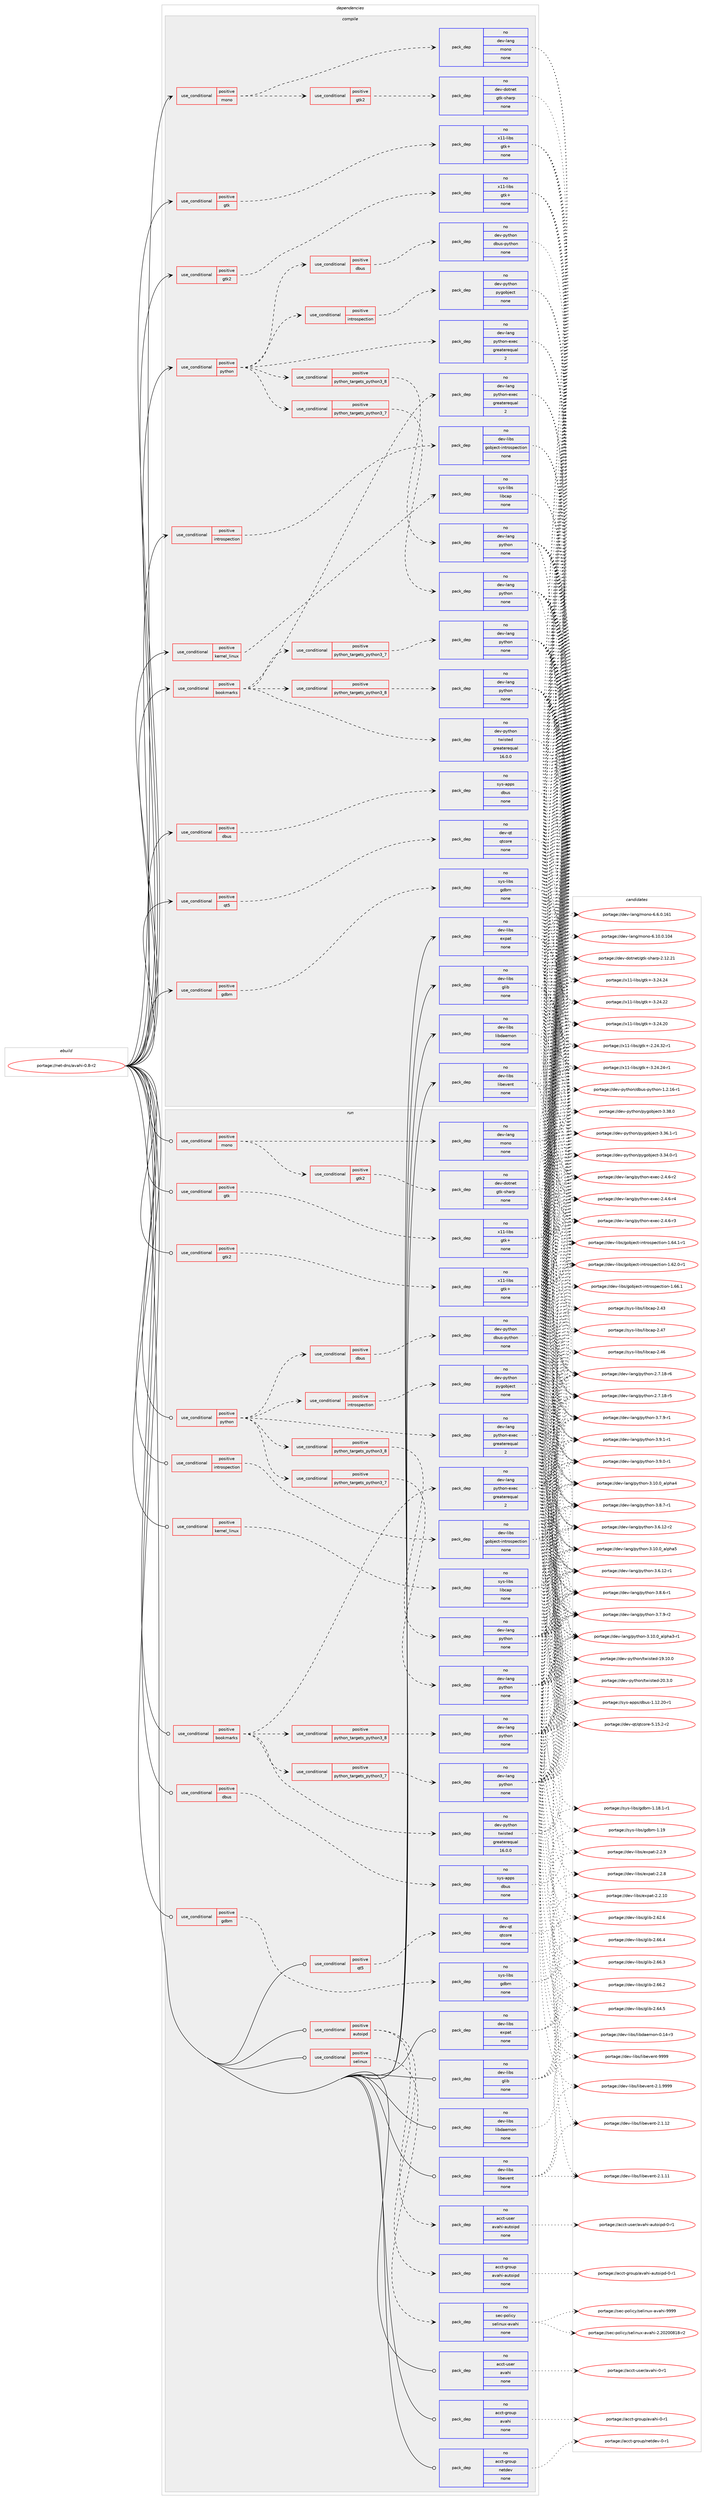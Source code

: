 digraph prolog {

# *************
# Graph options
# *************

newrank=true;
concentrate=true;
compound=true;
graph [rankdir=LR,fontname=Helvetica,fontsize=10,ranksep=1.5];#, ranksep=2.5, nodesep=0.2];
edge  [arrowhead=vee];
node  [fontname=Helvetica,fontsize=10];

# **********
# The ebuild
# **********

subgraph cluster_leftcol {
color=gray;
rank=same;
label=<<i>ebuild</i>>;
id [label="portage://net-dns/avahi-0.8-r2", color=red, width=4, href="../net-dns/avahi-0.8-r2.svg"];
}

# ****************
# The dependencies
# ****************

subgraph cluster_midcol {
color=gray;
label=<<i>dependencies</i>>;
subgraph cluster_compile {
fillcolor="#eeeeee";
style=filled;
label=<<i>compile</i>>;
subgraph cond9376 {
dependency30589 [label=<<TABLE BORDER="0" CELLBORDER="1" CELLSPACING="0" CELLPADDING="4"><TR><TD ROWSPAN="3" CELLPADDING="10">use_conditional</TD></TR><TR><TD>positive</TD></TR><TR><TD>bookmarks</TD></TR></TABLE>>, shape=none, color=red];
subgraph cond9377 {
dependency30590 [label=<<TABLE BORDER="0" CELLBORDER="1" CELLSPACING="0" CELLPADDING="4"><TR><TD ROWSPAN="3" CELLPADDING="10">use_conditional</TD></TR><TR><TD>positive</TD></TR><TR><TD>python_targets_python3_7</TD></TR></TABLE>>, shape=none, color=red];
subgraph pack20952 {
dependency30591 [label=<<TABLE BORDER="0" CELLBORDER="1" CELLSPACING="0" CELLPADDING="4" WIDTH="220"><TR><TD ROWSPAN="6" CELLPADDING="30">pack_dep</TD></TR><TR><TD WIDTH="110">no</TD></TR><TR><TD>dev-lang</TD></TR><TR><TD>python</TD></TR><TR><TD>none</TD></TR><TR><TD></TD></TR></TABLE>>, shape=none, color=blue];
}
dependency30590:e -> dependency30591:w [weight=20,style="dashed",arrowhead="vee"];
}
dependency30589:e -> dependency30590:w [weight=20,style="dashed",arrowhead="vee"];
subgraph cond9378 {
dependency30592 [label=<<TABLE BORDER="0" CELLBORDER="1" CELLSPACING="0" CELLPADDING="4"><TR><TD ROWSPAN="3" CELLPADDING="10">use_conditional</TD></TR><TR><TD>positive</TD></TR><TR><TD>python_targets_python3_8</TD></TR></TABLE>>, shape=none, color=red];
subgraph pack20953 {
dependency30593 [label=<<TABLE BORDER="0" CELLBORDER="1" CELLSPACING="0" CELLPADDING="4" WIDTH="220"><TR><TD ROWSPAN="6" CELLPADDING="30">pack_dep</TD></TR><TR><TD WIDTH="110">no</TD></TR><TR><TD>dev-lang</TD></TR><TR><TD>python</TD></TR><TR><TD>none</TD></TR><TR><TD></TD></TR></TABLE>>, shape=none, color=blue];
}
dependency30592:e -> dependency30593:w [weight=20,style="dashed",arrowhead="vee"];
}
dependency30589:e -> dependency30592:w [weight=20,style="dashed",arrowhead="vee"];
subgraph pack20954 {
dependency30594 [label=<<TABLE BORDER="0" CELLBORDER="1" CELLSPACING="0" CELLPADDING="4" WIDTH="220"><TR><TD ROWSPAN="6" CELLPADDING="30">pack_dep</TD></TR><TR><TD WIDTH="110">no</TD></TR><TR><TD>dev-lang</TD></TR><TR><TD>python-exec</TD></TR><TR><TD>greaterequal</TD></TR><TR><TD>2</TD></TR></TABLE>>, shape=none, color=blue];
}
dependency30589:e -> dependency30594:w [weight=20,style="dashed",arrowhead="vee"];
subgraph pack20955 {
dependency30595 [label=<<TABLE BORDER="0" CELLBORDER="1" CELLSPACING="0" CELLPADDING="4" WIDTH="220"><TR><TD ROWSPAN="6" CELLPADDING="30">pack_dep</TD></TR><TR><TD WIDTH="110">no</TD></TR><TR><TD>dev-python</TD></TR><TR><TD>twisted</TD></TR><TR><TD>greaterequal</TD></TR><TR><TD>16.0.0</TD></TR></TABLE>>, shape=none, color=blue];
}
dependency30589:e -> dependency30595:w [weight=20,style="dashed",arrowhead="vee"];
}
id:e -> dependency30589:w [weight=20,style="solid",arrowhead="vee"];
subgraph cond9379 {
dependency30596 [label=<<TABLE BORDER="0" CELLBORDER="1" CELLSPACING="0" CELLPADDING="4"><TR><TD ROWSPAN="3" CELLPADDING="10">use_conditional</TD></TR><TR><TD>positive</TD></TR><TR><TD>dbus</TD></TR></TABLE>>, shape=none, color=red];
subgraph pack20956 {
dependency30597 [label=<<TABLE BORDER="0" CELLBORDER="1" CELLSPACING="0" CELLPADDING="4" WIDTH="220"><TR><TD ROWSPAN="6" CELLPADDING="30">pack_dep</TD></TR><TR><TD WIDTH="110">no</TD></TR><TR><TD>sys-apps</TD></TR><TR><TD>dbus</TD></TR><TR><TD>none</TD></TR><TR><TD></TD></TR></TABLE>>, shape=none, color=blue];
}
dependency30596:e -> dependency30597:w [weight=20,style="dashed",arrowhead="vee"];
}
id:e -> dependency30596:w [weight=20,style="solid",arrowhead="vee"];
subgraph cond9380 {
dependency30598 [label=<<TABLE BORDER="0" CELLBORDER="1" CELLSPACING="0" CELLPADDING="4"><TR><TD ROWSPAN="3" CELLPADDING="10">use_conditional</TD></TR><TR><TD>positive</TD></TR><TR><TD>gdbm</TD></TR></TABLE>>, shape=none, color=red];
subgraph pack20957 {
dependency30599 [label=<<TABLE BORDER="0" CELLBORDER="1" CELLSPACING="0" CELLPADDING="4" WIDTH="220"><TR><TD ROWSPAN="6" CELLPADDING="30">pack_dep</TD></TR><TR><TD WIDTH="110">no</TD></TR><TR><TD>sys-libs</TD></TR><TR><TD>gdbm</TD></TR><TR><TD>none</TD></TR><TR><TD></TD></TR></TABLE>>, shape=none, color=blue];
}
dependency30598:e -> dependency30599:w [weight=20,style="dashed",arrowhead="vee"];
}
id:e -> dependency30598:w [weight=20,style="solid",arrowhead="vee"];
subgraph cond9381 {
dependency30600 [label=<<TABLE BORDER="0" CELLBORDER="1" CELLSPACING="0" CELLPADDING="4"><TR><TD ROWSPAN="3" CELLPADDING="10">use_conditional</TD></TR><TR><TD>positive</TD></TR><TR><TD>gtk</TD></TR></TABLE>>, shape=none, color=red];
subgraph pack20958 {
dependency30601 [label=<<TABLE BORDER="0" CELLBORDER="1" CELLSPACING="0" CELLPADDING="4" WIDTH="220"><TR><TD ROWSPAN="6" CELLPADDING="30">pack_dep</TD></TR><TR><TD WIDTH="110">no</TD></TR><TR><TD>x11-libs</TD></TR><TR><TD>gtk+</TD></TR><TR><TD>none</TD></TR><TR><TD></TD></TR></TABLE>>, shape=none, color=blue];
}
dependency30600:e -> dependency30601:w [weight=20,style="dashed",arrowhead="vee"];
}
id:e -> dependency30600:w [weight=20,style="solid",arrowhead="vee"];
subgraph cond9382 {
dependency30602 [label=<<TABLE BORDER="0" CELLBORDER="1" CELLSPACING="0" CELLPADDING="4"><TR><TD ROWSPAN="3" CELLPADDING="10">use_conditional</TD></TR><TR><TD>positive</TD></TR><TR><TD>gtk2</TD></TR></TABLE>>, shape=none, color=red];
subgraph pack20959 {
dependency30603 [label=<<TABLE BORDER="0" CELLBORDER="1" CELLSPACING="0" CELLPADDING="4" WIDTH="220"><TR><TD ROWSPAN="6" CELLPADDING="30">pack_dep</TD></TR><TR><TD WIDTH="110">no</TD></TR><TR><TD>x11-libs</TD></TR><TR><TD>gtk+</TD></TR><TR><TD>none</TD></TR><TR><TD></TD></TR></TABLE>>, shape=none, color=blue];
}
dependency30602:e -> dependency30603:w [weight=20,style="dashed",arrowhead="vee"];
}
id:e -> dependency30602:w [weight=20,style="solid",arrowhead="vee"];
subgraph cond9383 {
dependency30604 [label=<<TABLE BORDER="0" CELLBORDER="1" CELLSPACING="0" CELLPADDING="4"><TR><TD ROWSPAN="3" CELLPADDING="10">use_conditional</TD></TR><TR><TD>positive</TD></TR><TR><TD>introspection</TD></TR></TABLE>>, shape=none, color=red];
subgraph pack20960 {
dependency30605 [label=<<TABLE BORDER="0" CELLBORDER="1" CELLSPACING="0" CELLPADDING="4" WIDTH="220"><TR><TD ROWSPAN="6" CELLPADDING="30">pack_dep</TD></TR><TR><TD WIDTH="110">no</TD></TR><TR><TD>dev-libs</TD></TR><TR><TD>gobject-introspection</TD></TR><TR><TD>none</TD></TR><TR><TD></TD></TR></TABLE>>, shape=none, color=blue];
}
dependency30604:e -> dependency30605:w [weight=20,style="dashed",arrowhead="vee"];
}
id:e -> dependency30604:w [weight=20,style="solid",arrowhead="vee"];
subgraph cond9384 {
dependency30606 [label=<<TABLE BORDER="0" CELLBORDER="1" CELLSPACING="0" CELLPADDING="4"><TR><TD ROWSPAN="3" CELLPADDING="10">use_conditional</TD></TR><TR><TD>positive</TD></TR><TR><TD>kernel_linux</TD></TR></TABLE>>, shape=none, color=red];
subgraph pack20961 {
dependency30607 [label=<<TABLE BORDER="0" CELLBORDER="1" CELLSPACING="0" CELLPADDING="4" WIDTH="220"><TR><TD ROWSPAN="6" CELLPADDING="30">pack_dep</TD></TR><TR><TD WIDTH="110">no</TD></TR><TR><TD>sys-libs</TD></TR><TR><TD>libcap</TD></TR><TR><TD>none</TD></TR><TR><TD></TD></TR></TABLE>>, shape=none, color=blue];
}
dependency30606:e -> dependency30607:w [weight=20,style="dashed",arrowhead="vee"];
}
id:e -> dependency30606:w [weight=20,style="solid",arrowhead="vee"];
subgraph cond9385 {
dependency30608 [label=<<TABLE BORDER="0" CELLBORDER="1" CELLSPACING="0" CELLPADDING="4"><TR><TD ROWSPAN="3" CELLPADDING="10">use_conditional</TD></TR><TR><TD>positive</TD></TR><TR><TD>mono</TD></TR></TABLE>>, shape=none, color=red];
subgraph pack20962 {
dependency30609 [label=<<TABLE BORDER="0" CELLBORDER="1" CELLSPACING="0" CELLPADDING="4" WIDTH="220"><TR><TD ROWSPAN="6" CELLPADDING="30">pack_dep</TD></TR><TR><TD WIDTH="110">no</TD></TR><TR><TD>dev-lang</TD></TR><TR><TD>mono</TD></TR><TR><TD>none</TD></TR><TR><TD></TD></TR></TABLE>>, shape=none, color=blue];
}
dependency30608:e -> dependency30609:w [weight=20,style="dashed",arrowhead="vee"];
subgraph cond9386 {
dependency30610 [label=<<TABLE BORDER="0" CELLBORDER="1" CELLSPACING="0" CELLPADDING="4"><TR><TD ROWSPAN="3" CELLPADDING="10">use_conditional</TD></TR><TR><TD>positive</TD></TR><TR><TD>gtk2</TD></TR></TABLE>>, shape=none, color=red];
subgraph pack20963 {
dependency30611 [label=<<TABLE BORDER="0" CELLBORDER="1" CELLSPACING="0" CELLPADDING="4" WIDTH="220"><TR><TD ROWSPAN="6" CELLPADDING="30">pack_dep</TD></TR><TR><TD WIDTH="110">no</TD></TR><TR><TD>dev-dotnet</TD></TR><TR><TD>gtk-sharp</TD></TR><TR><TD>none</TD></TR><TR><TD></TD></TR></TABLE>>, shape=none, color=blue];
}
dependency30610:e -> dependency30611:w [weight=20,style="dashed",arrowhead="vee"];
}
dependency30608:e -> dependency30610:w [weight=20,style="dashed",arrowhead="vee"];
}
id:e -> dependency30608:w [weight=20,style="solid",arrowhead="vee"];
subgraph cond9387 {
dependency30612 [label=<<TABLE BORDER="0" CELLBORDER="1" CELLSPACING="0" CELLPADDING="4"><TR><TD ROWSPAN="3" CELLPADDING="10">use_conditional</TD></TR><TR><TD>positive</TD></TR><TR><TD>python</TD></TR></TABLE>>, shape=none, color=red];
subgraph cond9388 {
dependency30613 [label=<<TABLE BORDER="0" CELLBORDER="1" CELLSPACING="0" CELLPADDING="4"><TR><TD ROWSPAN="3" CELLPADDING="10">use_conditional</TD></TR><TR><TD>positive</TD></TR><TR><TD>python_targets_python3_7</TD></TR></TABLE>>, shape=none, color=red];
subgraph pack20964 {
dependency30614 [label=<<TABLE BORDER="0" CELLBORDER="1" CELLSPACING="0" CELLPADDING="4" WIDTH="220"><TR><TD ROWSPAN="6" CELLPADDING="30">pack_dep</TD></TR><TR><TD WIDTH="110">no</TD></TR><TR><TD>dev-lang</TD></TR><TR><TD>python</TD></TR><TR><TD>none</TD></TR><TR><TD></TD></TR></TABLE>>, shape=none, color=blue];
}
dependency30613:e -> dependency30614:w [weight=20,style="dashed",arrowhead="vee"];
}
dependency30612:e -> dependency30613:w [weight=20,style="dashed",arrowhead="vee"];
subgraph cond9389 {
dependency30615 [label=<<TABLE BORDER="0" CELLBORDER="1" CELLSPACING="0" CELLPADDING="4"><TR><TD ROWSPAN="3" CELLPADDING="10">use_conditional</TD></TR><TR><TD>positive</TD></TR><TR><TD>python_targets_python3_8</TD></TR></TABLE>>, shape=none, color=red];
subgraph pack20965 {
dependency30616 [label=<<TABLE BORDER="0" CELLBORDER="1" CELLSPACING="0" CELLPADDING="4" WIDTH="220"><TR><TD ROWSPAN="6" CELLPADDING="30">pack_dep</TD></TR><TR><TD WIDTH="110">no</TD></TR><TR><TD>dev-lang</TD></TR><TR><TD>python</TD></TR><TR><TD>none</TD></TR><TR><TD></TD></TR></TABLE>>, shape=none, color=blue];
}
dependency30615:e -> dependency30616:w [weight=20,style="dashed",arrowhead="vee"];
}
dependency30612:e -> dependency30615:w [weight=20,style="dashed",arrowhead="vee"];
subgraph pack20966 {
dependency30617 [label=<<TABLE BORDER="0" CELLBORDER="1" CELLSPACING="0" CELLPADDING="4" WIDTH="220"><TR><TD ROWSPAN="6" CELLPADDING="30">pack_dep</TD></TR><TR><TD WIDTH="110">no</TD></TR><TR><TD>dev-lang</TD></TR><TR><TD>python-exec</TD></TR><TR><TD>greaterequal</TD></TR><TR><TD>2</TD></TR></TABLE>>, shape=none, color=blue];
}
dependency30612:e -> dependency30617:w [weight=20,style="dashed",arrowhead="vee"];
subgraph cond9390 {
dependency30618 [label=<<TABLE BORDER="0" CELLBORDER="1" CELLSPACING="0" CELLPADDING="4"><TR><TD ROWSPAN="3" CELLPADDING="10">use_conditional</TD></TR><TR><TD>positive</TD></TR><TR><TD>dbus</TD></TR></TABLE>>, shape=none, color=red];
subgraph pack20967 {
dependency30619 [label=<<TABLE BORDER="0" CELLBORDER="1" CELLSPACING="0" CELLPADDING="4" WIDTH="220"><TR><TD ROWSPAN="6" CELLPADDING="30">pack_dep</TD></TR><TR><TD WIDTH="110">no</TD></TR><TR><TD>dev-python</TD></TR><TR><TD>dbus-python</TD></TR><TR><TD>none</TD></TR><TR><TD></TD></TR></TABLE>>, shape=none, color=blue];
}
dependency30618:e -> dependency30619:w [weight=20,style="dashed",arrowhead="vee"];
}
dependency30612:e -> dependency30618:w [weight=20,style="dashed",arrowhead="vee"];
subgraph cond9391 {
dependency30620 [label=<<TABLE BORDER="0" CELLBORDER="1" CELLSPACING="0" CELLPADDING="4"><TR><TD ROWSPAN="3" CELLPADDING="10">use_conditional</TD></TR><TR><TD>positive</TD></TR><TR><TD>introspection</TD></TR></TABLE>>, shape=none, color=red];
subgraph pack20968 {
dependency30621 [label=<<TABLE BORDER="0" CELLBORDER="1" CELLSPACING="0" CELLPADDING="4" WIDTH="220"><TR><TD ROWSPAN="6" CELLPADDING="30">pack_dep</TD></TR><TR><TD WIDTH="110">no</TD></TR><TR><TD>dev-python</TD></TR><TR><TD>pygobject</TD></TR><TR><TD>none</TD></TR><TR><TD></TD></TR></TABLE>>, shape=none, color=blue];
}
dependency30620:e -> dependency30621:w [weight=20,style="dashed",arrowhead="vee"];
}
dependency30612:e -> dependency30620:w [weight=20,style="dashed",arrowhead="vee"];
}
id:e -> dependency30612:w [weight=20,style="solid",arrowhead="vee"];
subgraph cond9392 {
dependency30622 [label=<<TABLE BORDER="0" CELLBORDER="1" CELLSPACING="0" CELLPADDING="4"><TR><TD ROWSPAN="3" CELLPADDING="10">use_conditional</TD></TR><TR><TD>positive</TD></TR><TR><TD>qt5</TD></TR></TABLE>>, shape=none, color=red];
subgraph pack20969 {
dependency30623 [label=<<TABLE BORDER="0" CELLBORDER="1" CELLSPACING="0" CELLPADDING="4" WIDTH="220"><TR><TD ROWSPAN="6" CELLPADDING="30">pack_dep</TD></TR><TR><TD WIDTH="110">no</TD></TR><TR><TD>dev-qt</TD></TR><TR><TD>qtcore</TD></TR><TR><TD>none</TD></TR><TR><TD></TD></TR></TABLE>>, shape=none, color=blue];
}
dependency30622:e -> dependency30623:w [weight=20,style="dashed",arrowhead="vee"];
}
id:e -> dependency30622:w [weight=20,style="solid",arrowhead="vee"];
subgraph pack20970 {
dependency30624 [label=<<TABLE BORDER="0" CELLBORDER="1" CELLSPACING="0" CELLPADDING="4" WIDTH="220"><TR><TD ROWSPAN="6" CELLPADDING="30">pack_dep</TD></TR><TR><TD WIDTH="110">no</TD></TR><TR><TD>dev-libs</TD></TR><TR><TD>expat</TD></TR><TR><TD>none</TD></TR><TR><TD></TD></TR></TABLE>>, shape=none, color=blue];
}
id:e -> dependency30624:w [weight=20,style="solid",arrowhead="vee"];
subgraph pack20971 {
dependency30625 [label=<<TABLE BORDER="0" CELLBORDER="1" CELLSPACING="0" CELLPADDING="4" WIDTH="220"><TR><TD ROWSPAN="6" CELLPADDING="30">pack_dep</TD></TR><TR><TD WIDTH="110">no</TD></TR><TR><TD>dev-libs</TD></TR><TR><TD>glib</TD></TR><TR><TD>none</TD></TR><TR><TD></TD></TR></TABLE>>, shape=none, color=blue];
}
id:e -> dependency30625:w [weight=20,style="solid",arrowhead="vee"];
subgraph pack20972 {
dependency30626 [label=<<TABLE BORDER="0" CELLBORDER="1" CELLSPACING="0" CELLPADDING="4" WIDTH="220"><TR><TD ROWSPAN="6" CELLPADDING="30">pack_dep</TD></TR><TR><TD WIDTH="110">no</TD></TR><TR><TD>dev-libs</TD></TR><TR><TD>libdaemon</TD></TR><TR><TD>none</TD></TR><TR><TD></TD></TR></TABLE>>, shape=none, color=blue];
}
id:e -> dependency30626:w [weight=20,style="solid",arrowhead="vee"];
subgraph pack20973 {
dependency30627 [label=<<TABLE BORDER="0" CELLBORDER="1" CELLSPACING="0" CELLPADDING="4" WIDTH="220"><TR><TD ROWSPAN="6" CELLPADDING="30">pack_dep</TD></TR><TR><TD WIDTH="110">no</TD></TR><TR><TD>dev-libs</TD></TR><TR><TD>libevent</TD></TR><TR><TD>none</TD></TR><TR><TD></TD></TR></TABLE>>, shape=none, color=blue];
}
id:e -> dependency30627:w [weight=20,style="solid",arrowhead="vee"];
}
subgraph cluster_compileandrun {
fillcolor="#eeeeee";
style=filled;
label=<<i>compile and run</i>>;
}
subgraph cluster_run {
fillcolor="#eeeeee";
style=filled;
label=<<i>run</i>>;
subgraph cond9393 {
dependency30628 [label=<<TABLE BORDER="0" CELLBORDER="1" CELLSPACING="0" CELLPADDING="4"><TR><TD ROWSPAN="3" CELLPADDING="10">use_conditional</TD></TR><TR><TD>positive</TD></TR><TR><TD>autoipd</TD></TR></TABLE>>, shape=none, color=red];
subgraph pack20974 {
dependency30629 [label=<<TABLE BORDER="0" CELLBORDER="1" CELLSPACING="0" CELLPADDING="4" WIDTH="220"><TR><TD ROWSPAN="6" CELLPADDING="30">pack_dep</TD></TR><TR><TD WIDTH="110">no</TD></TR><TR><TD>acct-user</TD></TR><TR><TD>avahi-autoipd</TD></TR><TR><TD>none</TD></TR><TR><TD></TD></TR></TABLE>>, shape=none, color=blue];
}
dependency30628:e -> dependency30629:w [weight=20,style="dashed",arrowhead="vee"];
subgraph pack20975 {
dependency30630 [label=<<TABLE BORDER="0" CELLBORDER="1" CELLSPACING="0" CELLPADDING="4" WIDTH="220"><TR><TD ROWSPAN="6" CELLPADDING="30">pack_dep</TD></TR><TR><TD WIDTH="110">no</TD></TR><TR><TD>acct-group</TD></TR><TR><TD>avahi-autoipd</TD></TR><TR><TD>none</TD></TR><TR><TD></TD></TR></TABLE>>, shape=none, color=blue];
}
dependency30628:e -> dependency30630:w [weight=20,style="dashed",arrowhead="vee"];
}
id:e -> dependency30628:w [weight=20,style="solid",arrowhead="odot"];
subgraph cond9394 {
dependency30631 [label=<<TABLE BORDER="0" CELLBORDER="1" CELLSPACING="0" CELLPADDING="4"><TR><TD ROWSPAN="3" CELLPADDING="10">use_conditional</TD></TR><TR><TD>positive</TD></TR><TR><TD>bookmarks</TD></TR></TABLE>>, shape=none, color=red];
subgraph cond9395 {
dependency30632 [label=<<TABLE BORDER="0" CELLBORDER="1" CELLSPACING="0" CELLPADDING="4"><TR><TD ROWSPAN="3" CELLPADDING="10">use_conditional</TD></TR><TR><TD>positive</TD></TR><TR><TD>python_targets_python3_7</TD></TR></TABLE>>, shape=none, color=red];
subgraph pack20976 {
dependency30633 [label=<<TABLE BORDER="0" CELLBORDER="1" CELLSPACING="0" CELLPADDING="4" WIDTH="220"><TR><TD ROWSPAN="6" CELLPADDING="30">pack_dep</TD></TR><TR><TD WIDTH="110">no</TD></TR><TR><TD>dev-lang</TD></TR><TR><TD>python</TD></TR><TR><TD>none</TD></TR><TR><TD></TD></TR></TABLE>>, shape=none, color=blue];
}
dependency30632:e -> dependency30633:w [weight=20,style="dashed",arrowhead="vee"];
}
dependency30631:e -> dependency30632:w [weight=20,style="dashed",arrowhead="vee"];
subgraph cond9396 {
dependency30634 [label=<<TABLE BORDER="0" CELLBORDER="1" CELLSPACING="0" CELLPADDING="4"><TR><TD ROWSPAN="3" CELLPADDING="10">use_conditional</TD></TR><TR><TD>positive</TD></TR><TR><TD>python_targets_python3_8</TD></TR></TABLE>>, shape=none, color=red];
subgraph pack20977 {
dependency30635 [label=<<TABLE BORDER="0" CELLBORDER="1" CELLSPACING="0" CELLPADDING="4" WIDTH="220"><TR><TD ROWSPAN="6" CELLPADDING="30">pack_dep</TD></TR><TR><TD WIDTH="110">no</TD></TR><TR><TD>dev-lang</TD></TR><TR><TD>python</TD></TR><TR><TD>none</TD></TR><TR><TD></TD></TR></TABLE>>, shape=none, color=blue];
}
dependency30634:e -> dependency30635:w [weight=20,style="dashed",arrowhead="vee"];
}
dependency30631:e -> dependency30634:w [weight=20,style="dashed",arrowhead="vee"];
subgraph pack20978 {
dependency30636 [label=<<TABLE BORDER="0" CELLBORDER="1" CELLSPACING="0" CELLPADDING="4" WIDTH="220"><TR><TD ROWSPAN="6" CELLPADDING="30">pack_dep</TD></TR><TR><TD WIDTH="110">no</TD></TR><TR><TD>dev-lang</TD></TR><TR><TD>python-exec</TD></TR><TR><TD>greaterequal</TD></TR><TR><TD>2</TD></TR></TABLE>>, shape=none, color=blue];
}
dependency30631:e -> dependency30636:w [weight=20,style="dashed",arrowhead="vee"];
subgraph pack20979 {
dependency30637 [label=<<TABLE BORDER="0" CELLBORDER="1" CELLSPACING="0" CELLPADDING="4" WIDTH="220"><TR><TD ROWSPAN="6" CELLPADDING="30">pack_dep</TD></TR><TR><TD WIDTH="110">no</TD></TR><TR><TD>dev-python</TD></TR><TR><TD>twisted</TD></TR><TR><TD>greaterequal</TD></TR><TR><TD>16.0.0</TD></TR></TABLE>>, shape=none, color=blue];
}
dependency30631:e -> dependency30637:w [weight=20,style="dashed",arrowhead="vee"];
}
id:e -> dependency30631:w [weight=20,style="solid",arrowhead="odot"];
subgraph cond9397 {
dependency30638 [label=<<TABLE BORDER="0" CELLBORDER="1" CELLSPACING="0" CELLPADDING="4"><TR><TD ROWSPAN="3" CELLPADDING="10">use_conditional</TD></TR><TR><TD>positive</TD></TR><TR><TD>dbus</TD></TR></TABLE>>, shape=none, color=red];
subgraph pack20980 {
dependency30639 [label=<<TABLE BORDER="0" CELLBORDER="1" CELLSPACING="0" CELLPADDING="4" WIDTH="220"><TR><TD ROWSPAN="6" CELLPADDING="30">pack_dep</TD></TR><TR><TD WIDTH="110">no</TD></TR><TR><TD>sys-apps</TD></TR><TR><TD>dbus</TD></TR><TR><TD>none</TD></TR><TR><TD></TD></TR></TABLE>>, shape=none, color=blue];
}
dependency30638:e -> dependency30639:w [weight=20,style="dashed",arrowhead="vee"];
}
id:e -> dependency30638:w [weight=20,style="solid",arrowhead="odot"];
subgraph cond9398 {
dependency30640 [label=<<TABLE BORDER="0" CELLBORDER="1" CELLSPACING="0" CELLPADDING="4"><TR><TD ROWSPAN="3" CELLPADDING="10">use_conditional</TD></TR><TR><TD>positive</TD></TR><TR><TD>gdbm</TD></TR></TABLE>>, shape=none, color=red];
subgraph pack20981 {
dependency30641 [label=<<TABLE BORDER="0" CELLBORDER="1" CELLSPACING="0" CELLPADDING="4" WIDTH="220"><TR><TD ROWSPAN="6" CELLPADDING="30">pack_dep</TD></TR><TR><TD WIDTH="110">no</TD></TR><TR><TD>sys-libs</TD></TR><TR><TD>gdbm</TD></TR><TR><TD>none</TD></TR><TR><TD></TD></TR></TABLE>>, shape=none, color=blue];
}
dependency30640:e -> dependency30641:w [weight=20,style="dashed",arrowhead="vee"];
}
id:e -> dependency30640:w [weight=20,style="solid",arrowhead="odot"];
subgraph cond9399 {
dependency30642 [label=<<TABLE BORDER="0" CELLBORDER="1" CELLSPACING="0" CELLPADDING="4"><TR><TD ROWSPAN="3" CELLPADDING="10">use_conditional</TD></TR><TR><TD>positive</TD></TR><TR><TD>gtk</TD></TR></TABLE>>, shape=none, color=red];
subgraph pack20982 {
dependency30643 [label=<<TABLE BORDER="0" CELLBORDER="1" CELLSPACING="0" CELLPADDING="4" WIDTH="220"><TR><TD ROWSPAN="6" CELLPADDING="30">pack_dep</TD></TR><TR><TD WIDTH="110">no</TD></TR><TR><TD>x11-libs</TD></TR><TR><TD>gtk+</TD></TR><TR><TD>none</TD></TR><TR><TD></TD></TR></TABLE>>, shape=none, color=blue];
}
dependency30642:e -> dependency30643:w [weight=20,style="dashed",arrowhead="vee"];
}
id:e -> dependency30642:w [weight=20,style="solid",arrowhead="odot"];
subgraph cond9400 {
dependency30644 [label=<<TABLE BORDER="0" CELLBORDER="1" CELLSPACING="0" CELLPADDING="4"><TR><TD ROWSPAN="3" CELLPADDING="10">use_conditional</TD></TR><TR><TD>positive</TD></TR><TR><TD>gtk2</TD></TR></TABLE>>, shape=none, color=red];
subgraph pack20983 {
dependency30645 [label=<<TABLE BORDER="0" CELLBORDER="1" CELLSPACING="0" CELLPADDING="4" WIDTH="220"><TR><TD ROWSPAN="6" CELLPADDING="30">pack_dep</TD></TR><TR><TD WIDTH="110">no</TD></TR><TR><TD>x11-libs</TD></TR><TR><TD>gtk+</TD></TR><TR><TD>none</TD></TR><TR><TD></TD></TR></TABLE>>, shape=none, color=blue];
}
dependency30644:e -> dependency30645:w [weight=20,style="dashed",arrowhead="vee"];
}
id:e -> dependency30644:w [weight=20,style="solid",arrowhead="odot"];
subgraph cond9401 {
dependency30646 [label=<<TABLE BORDER="0" CELLBORDER="1" CELLSPACING="0" CELLPADDING="4"><TR><TD ROWSPAN="3" CELLPADDING="10">use_conditional</TD></TR><TR><TD>positive</TD></TR><TR><TD>introspection</TD></TR></TABLE>>, shape=none, color=red];
subgraph pack20984 {
dependency30647 [label=<<TABLE BORDER="0" CELLBORDER="1" CELLSPACING="0" CELLPADDING="4" WIDTH="220"><TR><TD ROWSPAN="6" CELLPADDING="30">pack_dep</TD></TR><TR><TD WIDTH="110">no</TD></TR><TR><TD>dev-libs</TD></TR><TR><TD>gobject-introspection</TD></TR><TR><TD>none</TD></TR><TR><TD></TD></TR></TABLE>>, shape=none, color=blue];
}
dependency30646:e -> dependency30647:w [weight=20,style="dashed",arrowhead="vee"];
}
id:e -> dependency30646:w [weight=20,style="solid",arrowhead="odot"];
subgraph cond9402 {
dependency30648 [label=<<TABLE BORDER="0" CELLBORDER="1" CELLSPACING="0" CELLPADDING="4"><TR><TD ROWSPAN="3" CELLPADDING="10">use_conditional</TD></TR><TR><TD>positive</TD></TR><TR><TD>kernel_linux</TD></TR></TABLE>>, shape=none, color=red];
subgraph pack20985 {
dependency30649 [label=<<TABLE BORDER="0" CELLBORDER="1" CELLSPACING="0" CELLPADDING="4" WIDTH="220"><TR><TD ROWSPAN="6" CELLPADDING="30">pack_dep</TD></TR><TR><TD WIDTH="110">no</TD></TR><TR><TD>sys-libs</TD></TR><TR><TD>libcap</TD></TR><TR><TD>none</TD></TR><TR><TD></TD></TR></TABLE>>, shape=none, color=blue];
}
dependency30648:e -> dependency30649:w [weight=20,style="dashed",arrowhead="vee"];
}
id:e -> dependency30648:w [weight=20,style="solid",arrowhead="odot"];
subgraph cond9403 {
dependency30650 [label=<<TABLE BORDER="0" CELLBORDER="1" CELLSPACING="0" CELLPADDING="4"><TR><TD ROWSPAN="3" CELLPADDING="10">use_conditional</TD></TR><TR><TD>positive</TD></TR><TR><TD>mono</TD></TR></TABLE>>, shape=none, color=red];
subgraph pack20986 {
dependency30651 [label=<<TABLE BORDER="0" CELLBORDER="1" CELLSPACING="0" CELLPADDING="4" WIDTH="220"><TR><TD ROWSPAN="6" CELLPADDING="30">pack_dep</TD></TR><TR><TD WIDTH="110">no</TD></TR><TR><TD>dev-lang</TD></TR><TR><TD>mono</TD></TR><TR><TD>none</TD></TR><TR><TD></TD></TR></TABLE>>, shape=none, color=blue];
}
dependency30650:e -> dependency30651:w [weight=20,style="dashed",arrowhead="vee"];
subgraph cond9404 {
dependency30652 [label=<<TABLE BORDER="0" CELLBORDER="1" CELLSPACING="0" CELLPADDING="4"><TR><TD ROWSPAN="3" CELLPADDING="10">use_conditional</TD></TR><TR><TD>positive</TD></TR><TR><TD>gtk2</TD></TR></TABLE>>, shape=none, color=red];
subgraph pack20987 {
dependency30653 [label=<<TABLE BORDER="0" CELLBORDER="1" CELLSPACING="0" CELLPADDING="4" WIDTH="220"><TR><TD ROWSPAN="6" CELLPADDING="30">pack_dep</TD></TR><TR><TD WIDTH="110">no</TD></TR><TR><TD>dev-dotnet</TD></TR><TR><TD>gtk-sharp</TD></TR><TR><TD>none</TD></TR><TR><TD></TD></TR></TABLE>>, shape=none, color=blue];
}
dependency30652:e -> dependency30653:w [weight=20,style="dashed",arrowhead="vee"];
}
dependency30650:e -> dependency30652:w [weight=20,style="dashed",arrowhead="vee"];
}
id:e -> dependency30650:w [weight=20,style="solid",arrowhead="odot"];
subgraph cond9405 {
dependency30654 [label=<<TABLE BORDER="0" CELLBORDER="1" CELLSPACING="0" CELLPADDING="4"><TR><TD ROWSPAN="3" CELLPADDING="10">use_conditional</TD></TR><TR><TD>positive</TD></TR><TR><TD>python</TD></TR></TABLE>>, shape=none, color=red];
subgraph cond9406 {
dependency30655 [label=<<TABLE BORDER="0" CELLBORDER="1" CELLSPACING="0" CELLPADDING="4"><TR><TD ROWSPAN="3" CELLPADDING="10">use_conditional</TD></TR><TR><TD>positive</TD></TR><TR><TD>python_targets_python3_7</TD></TR></TABLE>>, shape=none, color=red];
subgraph pack20988 {
dependency30656 [label=<<TABLE BORDER="0" CELLBORDER="1" CELLSPACING="0" CELLPADDING="4" WIDTH="220"><TR><TD ROWSPAN="6" CELLPADDING="30">pack_dep</TD></TR><TR><TD WIDTH="110">no</TD></TR><TR><TD>dev-lang</TD></TR><TR><TD>python</TD></TR><TR><TD>none</TD></TR><TR><TD></TD></TR></TABLE>>, shape=none, color=blue];
}
dependency30655:e -> dependency30656:w [weight=20,style="dashed",arrowhead="vee"];
}
dependency30654:e -> dependency30655:w [weight=20,style="dashed",arrowhead="vee"];
subgraph cond9407 {
dependency30657 [label=<<TABLE BORDER="0" CELLBORDER="1" CELLSPACING="0" CELLPADDING="4"><TR><TD ROWSPAN="3" CELLPADDING="10">use_conditional</TD></TR><TR><TD>positive</TD></TR><TR><TD>python_targets_python3_8</TD></TR></TABLE>>, shape=none, color=red];
subgraph pack20989 {
dependency30658 [label=<<TABLE BORDER="0" CELLBORDER="1" CELLSPACING="0" CELLPADDING="4" WIDTH="220"><TR><TD ROWSPAN="6" CELLPADDING="30">pack_dep</TD></TR><TR><TD WIDTH="110">no</TD></TR><TR><TD>dev-lang</TD></TR><TR><TD>python</TD></TR><TR><TD>none</TD></TR><TR><TD></TD></TR></TABLE>>, shape=none, color=blue];
}
dependency30657:e -> dependency30658:w [weight=20,style="dashed",arrowhead="vee"];
}
dependency30654:e -> dependency30657:w [weight=20,style="dashed",arrowhead="vee"];
subgraph pack20990 {
dependency30659 [label=<<TABLE BORDER="0" CELLBORDER="1" CELLSPACING="0" CELLPADDING="4" WIDTH="220"><TR><TD ROWSPAN="6" CELLPADDING="30">pack_dep</TD></TR><TR><TD WIDTH="110">no</TD></TR><TR><TD>dev-lang</TD></TR><TR><TD>python-exec</TD></TR><TR><TD>greaterequal</TD></TR><TR><TD>2</TD></TR></TABLE>>, shape=none, color=blue];
}
dependency30654:e -> dependency30659:w [weight=20,style="dashed",arrowhead="vee"];
subgraph cond9408 {
dependency30660 [label=<<TABLE BORDER="0" CELLBORDER="1" CELLSPACING="0" CELLPADDING="4"><TR><TD ROWSPAN="3" CELLPADDING="10">use_conditional</TD></TR><TR><TD>positive</TD></TR><TR><TD>dbus</TD></TR></TABLE>>, shape=none, color=red];
subgraph pack20991 {
dependency30661 [label=<<TABLE BORDER="0" CELLBORDER="1" CELLSPACING="0" CELLPADDING="4" WIDTH="220"><TR><TD ROWSPAN="6" CELLPADDING="30">pack_dep</TD></TR><TR><TD WIDTH="110">no</TD></TR><TR><TD>dev-python</TD></TR><TR><TD>dbus-python</TD></TR><TR><TD>none</TD></TR><TR><TD></TD></TR></TABLE>>, shape=none, color=blue];
}
dependency30660:e -> dependency30661:w [weight=20,style="dashed",arrowhead="vee"];
}
dependency30654:e -> dependency30660:w [weight=20,style="dashed",arrowhead="vee"];
subgraph cond9409 {
dependency30662 [label=<<TABLE BORDER="0" CELLBORDER="1" CELLSPACING="0" CELLPADDING="4"><TR><TD ROWSPAN="3" CELLPADDING="10">use_conditional</TD></TR><TR><TD>positive</TD></TR><TR><TD>introspection</TD></TR></TABLE>>, shape=none, color=red];
subgraph pack20992 {
dependency30663 [label=<<TABLE BORDER="0" CELLBORDER="1" CELLSPACING="0" CELLPADDING="4" WIDTH="220"><TR><TD ROWSPAN="6" CELLPADDING="30">pack_dep</TD></TR><TR><TD WIDTH="110">no</TD></TR><TR><TD>dev-python</TD></TR><TR><TD>pygobject</TD></TR><TR><TD>none</TD></TR><TR><TD></TD></TR></TABLE>>, shape=none, color=blue];
}
dependency30662:e -> dependency30663:w [weight=20,style="dashed",arrowhead="vee"];
}
dependency30654:e -> dependency30662:w [weight=20,style="dashed",arrowhead="vee"];
}
id:e -> dependency30654:w [weight=20,style="solid",arrowhead="odot"];
subgraph cond9410 {
dependency30664 [label=<<TABLE BORDER="0" CELLBORDER="1" CELLSPACING="0" CELLPADDING="4"><TR><TD ROWSPAN="3" CELLPADDING="10">use_conditional</TD></TR><TR><TD>positive</TD></TR><TR><TD>qt5</TD></TR></TABLE>>, shape=none, color=red];
subgraph pack20993 {
dependency30665 [label=<<TABLE BORDER="0" CELLBORDER="1" CELLSPACING="0" CELLPADDING="4" WIDTH="220"><TR><TD ROWSPAN="6" CELLPADDING="30">pack_dep</TD></TR><TR><TD WIDTH="110">no</TD></TR><TR><TD>dev-qt</TD></TR><TR><TD>qtcore</TD></TR><TR><TD>none</TD></TR><TR><TD></TD></TR></TABLE>>, shape=none, color=blue];
}
dependency30664:e -> dependency30665:w [weight=20,style="dashed",arrowhead="vee"];
}
id:e -> dependency30664:w [weight=20,style="solid",arrowhead="odot"];
subgraph cond9411 {
dependency30666 [label=<<TABLE BORDER="0" CELLBORDER="1" CELLSPACING="0" CELLPADDING="4"><TR><TD ROWSPAN="3" CELLPADDING="10">use_conditional</TD></TR><TR><TD>positive</TD></TR><TR><TD>selinux</TD></TR></TABLE>>, shape=none, color=red];
subgraph pack20994 {
dependency30667 [label=<<TABLE BORDER="0" CELLBORDER="1" CELLSPACING="0" CELLPADDING="4" WIDTH="220"><TR><TD ROWSPAN="6" CELLPADDING="30">pack_dep</TD></TR><TR><TD WIDTH="110">no</TD></TR><TR><TD>sec-policy</TD></TR><TR><TD>selinux-avahi</TD></TR><TR><TD>none</TD></TR><TR><TD></TD></TR></TABLE>>, shape=none, color=blue];
}
dependency30666:e -> dependency30667:w [weight=20,style="dashed",arrowhead="vee"];
}
id:e -> dependency30666:w [weight=20,style="solid",arrowhead="odot"];
subgraph pack20995 {
dependency30668 [label=<<TABLE BORDER="0" CELLBORDER="1" CELLSPACING="0" CELLPADDING="4" WIDTH="220"><TR><TD ROWSPAN="6" CELLPADDING="30">pack_dep</TD></TR><TR><TD WIDTH="110">no</TD></TR><TR><TD>acct-group</TD></TR><TR><TD>avahi</TD></TR><TR><TD>none</TD></TR><TR><TD></TD></TR></TABLE>>, shape=none, color=blue];
}
id:e -> dependency30668:w [weight=20,style="solid",arrowhead="odot"];
subgraph pack20996 {
dependency30669 [label=<<TABLE BORDER="0" CELLBORDER="1" CELLSPACING="0" CELLPADDING="4" WIDTH="220"><TR><TD ROWSPAN="6" CELLPADDING="30">pack_dep</TD></TR><TR><TD WIDTH="110">no</TD></TR><TR><TD>acct-group</TD></TR><TR><TD>netdev</TD></TR><TR><TD>none</TD></TR><TR><TD></TD></TR></TABLE>>, shape=none, color=blue];
}
id:e -> dependency30669:w [weight=20,style="solid",arrowhead="odot"];
subgraph pack20997 {
dependency30670 [label=<<TABLE BORDER="0" CELLBORDER="1" CELLSPACING="0" CELLPADDING="4" WIDTH="220"><TR><TD ROWSPAN="6" CELLPADDING="30">pack_dep</TD></TR><TR><TD WIDTH="110">no</TD></TR><TR><TD>acct-user</TD></TR><TR><TD>avahi</TD></TR><TR><TD>none</TD></TR><TR><TD></TD></TR></TABLE>>, shape=none, color=blue];
}
id:e -> dependency30670:w [weight=20,style="solid",arrowhead="odot"];
subgraph pack20998 {
dependency30671 [label=<<TABLE BORDER="0" CELLBORDER="1" CELLSPACING="0" CELLPADDING="4" WIDTH="220"><TR><TD ROWSPAN="6" CELLPADDING="30">pack_dep</TD></TR><TR><TD WIDTH="110">no</TD></TR><TR><TD>dev-libs</TD></TR><TR><TD>expat</TD></TR><TR><TD>none</TD></TR><TR><TD></TD></TR></TABLE>>, shape=none, color=blue];
}
id:e -> dependency30671:w [weight=20,style="solid",arrowhead="odot"];
subgraph pack20999 {
dependency30672 [label=<<TABLE BORDER="0" CELLBORDER="1" CELLSPACING="0" CELLPADDING="4" WIDTH="220"><TR><TD ROWSPAN="6" CELLPADDING="30">pack_dep</TD></TR><TR><TD WIDTH="110">no</TD></TR><TR><TD>dev-libs</TD></TR><TR><TD>glib</TD></TR><TR><TD>none</TD></TR><TR><TD></TD></TR></TABLE>>, shape=none, color=blue];
}
id:e -> dependency30672:w [weight=20,style="solid",arrowhead="odot"];
subgraph pack21000 {
dependency30673 [label=<<TABLE BORDER="0" CELLBORDER="1" CELLSPACING="0" CELLPADDING="4" WIDTH="220"><TR><TD ROWSPAN="6" CELLPADDING="30">pack_dep</TD></TR><TR><TD WIDTH="110">no</TD></TR><TR><TD>dev-libs</TD></TR><TR><TD>libdaemon</TD></TR><TR><TD>none</TD></TR><TR><TD></TD></TR></TABLE>>, shape=none, color=blue];
}
id:e -> dependency30673:w [weight=20,style="solid",arrowhead="odot"];
subgraph pack21001 {
dependency30674 [label=<<TABLE BORDER="0" CELLBORDER="1" CELLSPACING="0" CELLPADDING="4" WIDTH="220"><TR><TD ROWSPAN="6" CELLPADDING="30">pack_dep</TD></TR><TR><TD WIDTH="110">no</TD></TR><TR><TD>dev-libs</TD></TR><TR><TD>libevent</TD></TR><TR><TD>none</TD></TR><TR><TD></TD></TR></TABLE>>, shape=none, color=blue];
}
id:e -> dependency30674:w [weight=20,style="solid",arrowhead="odot"];
}
}

# **************
# The candidates
# **************

subgraph cluster_choices {
rank=same;
color=gray;
label=<<i>candidates</i>>;

subgraph choice20952 {
color=black;
nodesep=1;
choice1001011184510897110103471121211161041111104551465746494511449 [label="portage://dev-lang/python-3.9.1-r1", color=red, width=4,href="../dev-lang/python-3.9.1-r1.svg"];
choice1001011184510897110103471121211161041111104551465746484511449 [label="portage://dev-lang/python-3.9.0-r1", color=red, width=4,href="../dev-lang/python-3.9.0-r1.svg"];
choice1001011184510897110103471121211161041111104551465646554511449 [label="portage://dev-lang/python-3.8.7-r1", color=red, width=4,href="../dev-lang/python-3.8.7-r1.svg"];
choice1001011184510897110103471121211161041111104551465646544511449 [label="portage://dev-lang/python-3.8.6-r1", color=red, width=4,href="../dev-lang/python-3.8.6-r1.svg"];
choice1001011184510897110103471121211161041111104551465546574511450 [label="portage://dev-lang/python-3.7.9-r2", color=red, width=4,href="../dev-lang/python-3.7.9-r2.svg"];
choice1001011184510897110103471121211161041111104551465546574511449 [label="portage://dev-lang/python-3.7.9-r1", color=red, width=4,href="../dev-lang/python-3.7.9-r1.svg"];
choice100101118451089711010347112121116104111110455146544649504511450 [label="portage://dev-lang/python-3.6.12-r2", color=red, width=4,href="../dev-lang/python-3.6.12-r2.svg"];
choice100101118451089711010347112121116104111110455146544649504511449 [label="portage://dev-lang/python-3.6.12-r1", color=red, width=4,href="../dev-lang/python-3.6.12-r1.svg"];
choice1001011184510897110103471121211161041111104551464948464895971081121049753 [label="portage://dev-lang/python-3.10.0_alpha5", color=red, width=4,href="../dev-lang/python-3.10.0_alpha5.svg"];
choice1001011184510897110103471121211161041111104551464948464895971081121049752 [label="portage://dev-lang/python-3.10.0_alpha4", color=red, width=4,href="../dev-lang/python-3.10.0_alpha4.svg"];
choice10010111845108971101034711212111610411111045514649484648959710811210497514511449 [label="portage://dev-lang/python-3.10.0_alpha3-r1", color=red, width=4,href="../dev-lang/python-3.10.0_alpha3-r1.svg"];
choice100101118451089711010347112121116104111110455046554649564511454 [label="portage://dev-lang/python-2.7.18-r6", color=red, width=4,href="../dev-lang/python-2.7.18-r6.svg"];
choice100101118451089711010347112121116104111110455046554649564511453 [label="portage://dev-lang/python-2.7.18-r5", color=red, width=4,href="../dev-lang/python-2.7.18-r5.svg"];
dependency30591:e -> choice1001011184510897110103471121211161041111104551465746494511449:w [style=dotted,weight="100"];
dependency30591:e -> choice1001011184510897110103471121211161041111104551465746484511449:w [style=dotted,weight="100"];
dependency30591:e -> choice1001011184510897110103471121211161041111104551465646554511449:w [style=dotted,weight="100"];
dependency30591:e -> choice1001011184510897110103471121211161041111104551465646544511449:w [style=dotted,weight="100"];
dependency30591:e -> choice1001011184510897110103471121211161041111104551465546574511450:w [style=dotted,weight="100"];
dependency30591:e -> choice1001011184510897110103471121211161041111104551465546574511449:w [style=dotted,weight="100"];
dependency30591:e -> choice100101118451089711010347112121116104111110455146544649504511450:w [style=dotted,weight="100"];
dependency30591:e -> choice100101118451089711010347112121116104111110455146544649504511449:w [style=dotted,weight="100"];
dependency30591:e -> choice1001011184510897110103471121211161041111104551464948464895971081121049753:w [style=dotted,weight="100"];
dependency30591:e -> choice1001011184510897110103471121211161041111104551464948464895971081121049752:w [style=dotted,weight="100"];
dependency30591:e -> choice10010111845108971101034711212111610411111045514649484648959710811210497514511449:w [style=dotted,weight="100"];
dependency30591:e -> choice100101118451089711010347112121116104111110455046554649564511454:w [style=dotted,weight="100"];
dependency30591:e -> choice100101118451089711010347112121116104111110455046554649564511453:w [style=dotted,weight="100"];
}
subgraph choice20953 {
color=black;
nodesep=1;
choice1001011184510897110103471121211161041111104551465746494511449 [label="portage://dev-lang/python-3.9.1-r1", color=red, width=4,href="../dev-lang/python-3.9.1-r1.svg"];
choice1001011184510897110103471121211161041111104551465746484511449 [label="portage://dev-lang/python-3.9.0-r1", color=red, width=4,href="../dev-lang/python-3.9.0-r1.svg"];
choice1001011184510897110103471121211161041111104551465646554511449 [label="portage://dev-lang/python-3.8.7-r1", color=red, width=4,href="../dev-lang/python-3.8.7-r1.svg"];
choice1001011184510897110103471121211161041111104551465646544511449 [label="portage://dev-lang/python-3.8.6-r1", color=red, width=4,href="../dev-lang/python-3.8.6-r1.svg"];
choice1001011184510897110103471121211161041111104551465546574511450 [label="portage://dev-lang/python-3.7.9-r2", color=red, width=4,href="../dev-lang/python-3.7.9-r2.svg"];
choice1001011184510897110103471121211161041111104551465546574511449 [label="portage://dev-lang/python-3.7.9-r1", color=red, width=4,href="../dev-lang/python-3.7.9-r1.svg"];
choice100101118451089711010347112121116104111110455146544649504511450 [label="portage://dev-lang/python-3.6.12-r2", color=red, width=4,href="../dev-lang/python-3.6.12-r2.svg"];
choice100101118451089711010347112121116104111110455146544649504511449 [label="portage://dev-lang/python-3.6.12-r1", color=red, width=4,href="../dev-lang/python-3.6.12-r1.svg"];
choice1001011184510897110103471121211161041111104551464948464895971081121049753 [label="portage://dev-lang/python-3.10.0_alpha5", color=red, width=4,href="../dev-lang/python-3.10.0_alpha5.svg"];
choice1001011184510897110103471121211161041111104551464948464895971081121049752 [label="portage://dev-lang/python-3.10.0_alpha4", color=red, width=4,href="../dev-lang/python-3.10.0_alpha4.svg"];
choice10010111845108971101034711212111610411111045514649484648959710811210497514511449 [label="portage://dev-lang/python-3.10.0_alpha3-r1", color=red, width=4,href="../dev-lang/python-3.10.0_alpha3-r1.svg"];
choice100101118451089711010347112121116104111110455046554649564511454 [label="portage://dev-lang/python-2.7.18-r6", color=red, width=4,href="../dev-lang/python-2.7.18-r6.svg"];
choice100101118451089711010347112121116104111110455046554649564511453 [label="portage://dev-lang/python-2.7.18-r5", color=red, width=4,href="../dev-lang/python-2.7.18-r5.svg"];
dependency30593:e -> choice1001011184510897110103471121211161041111104551465746494511449:w [style=dotted,weight="100"];
dependency30593:e -> choice1001011184510897110103471121211161041111104551465746484511449:w [style=dotted,weight="100"];
dependency30593:e -> choice1001011184510897110103471121211161041111104551465646554511449:w [style=dotted,weight="100"];
dependency30593:e -> choice1001011184510897110103471121211161041111104551465646544511449:w [style=dotted,weight="100"];
dependency30593:e -> choice1001011184510897110103471121211161041111104551465546574511450:w [style=dotted,weight="100"];
dependency30593:e -> choice1001011184510897110103471121211161041111104551465546574511449:w [style=dotted,weight="100"];
dependency30593:e -> choice100101118451089711010347112121116104111110455146544649504511450:w [style=dotted,weight="100"];
dependency30593:e -> choice100101118451089711010347112121116104111110455146544649504511449:w [style=dotted,weight="100"];
dependency30593:e -> choice1001011184510897110103471121211161041111104551464948464895971081121049753:w [style=dotted,weight="100"];
dependency30593:e -> choice1001011184510897110103471121211161041111104551464948464895971081121049752:w [style=dotted,weight="100"];
dependency30593:e -> choice10010111845108971101034711212111610411111045514649484648959710811210497514511449:w [style=dotted,weight="100"];
dependency30593:e -> choice100101118451089711010347112121116104111110455046554649564511454:w [style=dotted,weight="100"];
dependency30593:e -> choice100101118451089711010347112121116104111110455046554649564511453:w [style=dotted,weight="100"];
}
subgraph choice20954 {
color=black;
nodesep=1;
choice10010111845108971101034711212111610411111045101120101994550465246544511452 [label="portage://dev-lang/python-exec-2.4.6-r4", color=red, width=4,href="../dev-lang/python-exec-2.4.6-r4.svg"];
choice10010111845108971101034711212111610411111045101120101994550465246544511451 [label="portage://dev-lang/python-exec-2.4.6-r3", color=red, width=4,href="../dev-lang/python-exec-2.4.6-r3.svg"];
choice10010111845108971101034711212111610411111045101120101994550465246544511450 [label="portage://dev-lang/python-exec-2.4.6-r2", color=red, width=4,href="../dev-lang/python-exec-2.4.6-r2.svg"];
dependency30594:e -> choice10010111845108971101034711212111610411111045101120101994550465246544511452:w [style=dotted,weight="100"];
dependency30594:e -> choice10010111845108971101034711212111610411111045101120101994550465246544511451:w [style=dotted,weight="100"];
dependency30594:e -> choice10010111845108971101034711212111610411111045101120101994550465246544511450:w [style=dotted,weight="100"];
}
subgraph choice20955 {
color=black;
nodesep=1;
choice100101118451121211161041111104711611910511511610110045504846514648 [label="portage://dev-python/twisted-20.3.0", color=red, width=4,href="../dev-python/twisted-20.3.0.svg"];
choice10010111845112121116104111110471161191051151161011004549574649484648 [label="portage://dev-python/twisted-19.10.0", color=red, width=4,href="../dev-python/twisted-19.10.0.svg"];
dependency30595:e -> choice100101118451121211161041111104711611910511511610110045504846514648:w [style=dotted,weight="100"];
dependency30595:e -> choice10010111845112121116104111110471161191051151161011004549574649484648:w [style=dotted,weight="100"];
}
subgraph choice20956 {
color=black;
nodesep=1;
choice1151211154597112112115471009811711545494649504650484511449 [label="portage://sys-apps/dbus-1.12.20-r1", color=red, width=4,href="../sys-apps/dbus-1.12.20-r1.svg"];
dependency30597:e -> choice1151211154597112112115471009811711545494649504650484511449:w [style=dotted,weight="100"];
}
subgraph choice20957 {
color=black;
nodesep=1;
choice115121115451081059811547103100981094549464957 [label="portage://sys-libs/gdbm-1.19", color=red, width=4,href="../sys-libs/gdbm-1.19.svg"];
choice11512111545108105981154710310098109454946495646494511449 [label="portage://sys-libs/gdbm-1.18.1-r1", color=red, width=4,href="../sys-libs/gdbm-1.18.1-r1.svg"];
dependency30599:e -> choice115121115451081059811547103100981094549464957:w [style=dotted,weight="100"];
dependency30599:e -> choice11512111545108105981154710310098109454946495646494511449:w [style=dotted,weight="100"];
}
subgraph choice20958 {
color=black;
nodesep=1;
choice12049494510810598115471031161074345514650524650524511449 [label="portage://x11-libs/gtk+-3.24.24-r1", color=red, width=4,href="../x11-libs/gtk+-3.24.24-r1.svg"];
choice1204949451081059811547103116107434551465052465052 [label="portage://x11-libs/gtk+-3.24.24", color=red, width=4,href="../x11-libs/gtk+-3.24.24.svg"];
choice1204949451081059811547103116107434551465052465050 [label="portage://x11-libs/gtk+-3.24.22", color=red, width=4,href="../x11-libs/gtk+-3.24.22.svg"];
choice1204949451081059811547103116107434551465052465048 [label="portage://x11-libs/gtk+-3.24.20", color=red, width=4,href="../x11-libs/gtk+-3.24.20.svg"];
choice12049494510810598115471031161074345504650524651504511449 [label="portage://x11-libs/gtk+-2.24.32-r1", color=red, width=4,href="../x11-libs/gtk+-2.24.32-r1.svg"];
dependency30601:e -> choice12049494510810598115471031161074345514650524650524511449:w [style=dotted,weight="100"];
dependency30601:e -> choice1204949451081059811547103116107434551465052465052:w [style=dotted,weight="100"];
dependency30601:e -> choice1204949451081059811547103116107434551465052465050:w [style=dotted,weight="100"];
dependency30601:e -> choice1204949451081059811547103116107434551465052465048:w [style=dotted,weight="100"];
dependency30601:e -> choice12049494510810598115471031161074345504650524651504511449:w [style=dotted,weight="100"];
}
subgraph choice20959 {
color=black;
nodesep=1;
choice12049494510810598115471031161074345514650524650524511449 [label="portage://x11-libs/gtk+-3.24.24-r1", color=red, width=4,href="../x11-libs/gtk+-3.24.24-r1.svg"];
choice1204949451081059811547103116107434551465052465052 [label="portage://x11-libs/gtk+-3.24.24", color=red, width=4,href="../x11-libs/gtk+-3.24.24.svg"];
choice1204949451081059811547103116107434551465052465050 [label="portage://x11-libs/gtk+-3.24.22", color=red, width=4,href="../x11-libs/gtk+-3.24.22.svg"];
choice1204949451081059811547103116107434551465052465048 [label="portage://x11-libs/gtk+-3.24.20", color=red, width=4,href="../x11-libs/gtk+-3.24.20.svg"];
choice12049494510810598115471031161074345504650524651504511449 [label="portage://x11-libs/gtk+-2.24.32-r1", color=red, width=4,href="../x11-libs/gtk+-2.24.32-r1.svg"];
dependency30603:e -> choice12049494510810598115471031161074345514650524650524511449:w [style=dotted,weight="100"];
dependency30603:e -> choice1204949451081059811547103116107434551465052465052:w [style=dotted,weight="100"];
dependency30603:e -> choice1204949451081059811547103116107434551465052465050:w [style=dotted,weight="100"];
dependency30603:e -> choice1204949451081059811547103116107434551465052465048:w [style=dotted,weight="100"];
dependency30603:e -> choice12049494510810598115471031161074345504650524651504511449:w [style=dotted,weight="100"];
}
subgraph choice20960 {
color=black;
nodesep=1;
choice1001011184510810598115471031119810610199116451051101161141111151121019911610511111045494654544649 [label="portage://dev-libs/gobject-introspection-1.66.1", color=red, width=4,href="../dev-libs/gobject-introspection-1.66.1.svg"];
choice10010111845108105981154710311198106101991164510511011611411111511210199116105111110454946545246494511449 [label="portage://dev-libs/gobject-introspection-1.64.1-r1", color=red, width=4,href="../dev-libs/gobject-introspection-1.64.1-r1.svg"];
choice10010111845108105981154710311198106101991164510511011611411111511210199116105111110454946545046484511449 [label="portage://dev-libs/gobject-introspection-1.62.0-r1", color=red, width=4,href="../dev-libs/gobject-introspection-1.62.0-r1.svg"];
dependency30605:e -> choice1001011184510810598115471031119810610199116451051101161141111151121019911610511111045494654544649:w [style=dotted,weight="100"];
dependency30605:e -> choice10010111845108105981154710311198106101991164510511011611411111511210199116105111110454946545246494511449:w [style=dotted,weight="100"];
dependency30605:e -> choice10010111845108105981154710311198106101991164510511011611411111511210199116105111110454946545046484511449:w [style=dotted,weight="100"];
}
subgraph choice20961 {
color=black;
nodesep=1;
choice1151211154510810598115471081059899971124550465255 [label="portage://sys-libs/libcap-2.47", color=red, width=4,href="../sys-libs/libcap-2.47.svg"];
choice1151211154510810598115471081059899971124550465254 [label="portage://sys-libs/libcap-2.46", color=red, width=4,href="../sys-libs/libcap-2.46.svg"];
choice1151211154510810598115471081059899971124550465251 [label="portage://sys-libs/libcap-2.43", color=red, width=4,href="../sys-libs/libcap-2.43.svg"];
dependency30607:e -> choice1151211154510810598115471081059899971124550465255:w [style=dotted,weight="100"];
dependency30607:e -> choice1151211154510810598115471081059899971124550465254:w [style=dotted,weight="100"];
dependency30607:e -> choice1151211154510810598115471081059899971124550465251:w [style=dotted,weight="100"];
}
subgraph choice20962 {
color=black;
nodesep=1;
choice10010111845108971101034710911111011145544654464846495449 [label="portage://dev-lang/mono-6.6.0.161", color=red, width=4,href="../dev-lang/mono-6.6.0.161.svg"];
choice1001011184510897110103471091111101114554464948464846494852 [label="portage://dev-lang/mono-6.10.0.104", color=red, width=4,href="../dev-lang/mono-6.10.0.104.svg"];
dependency30609:e -> choice10010111845108971101034710911111011145544654464846495449:w [style=dotted,weight="100"];
dependency30609:e -> choice1001011184510897110103471091111101114554464948464846494852:w [style=dotted,weight="100"];
}
subgraph choice20963 {
color=black;
nodesep=1;
choice100101118451001111161101011164710311610745115104971141124550464950465049 [label="portage://dev-dotnet/gtk-sharp-2.12.21", color=red, width=4,href="../dev-dotnet/gtk-sharp-2.12.21.svg"];
dependency30611:e -> choice100101118451001111161101011164710311610745115104971141124550464950465049:w [style=dotted,weight="100"];
}
subgraph choice20964 {
color=black;
nodesep=1;
choice1001011184510897110103471121211161041111104551465746494511449 [label="portage://dev-lang/python-3.9.1-r1", color=red, width=4,href="../dev-lang/python-3.9.1-r1.svg"];
choice1001011184510897110103471121211161041111104551465746484511449 [label="portage://dev-lang/python-3.9.0-r1", color=red, width=4,href="../dev-lang/python-3.9.0-r1.svg"];
choice1001011184510897110103471121211161041111104551465646554511449 [label="portage://dev-lang/python-3.8.7-r1", color=red, width=4,href="../dev-lang/python-3.8.7-r1.svg"];
choice1001011184510897110103471121211161041111104551465646544511449 [label="portage://dev-lang/python-3.8.6-r1", color=red, width=4,href="../dev-lang/python-3.8.6-r1.svg"];
choice1001011184510897110103471121211161041111104551465546574511450 [label="portage://dev-lang/python-3.7.9-r2", color=red, width=4,href="../dev-lang/python-3.7.9-r2.svg"];
choice1001011184510897110103471121211161041111104551465546574511449 [label="portage://dev-lang/python-3.7.9-r1", color=red, width=4,href="../dev-lang/python-3.7.9-r1.svg"];
choice100101118451089711010347112121116104111110455146544649504511450 [label="portage://dev-lang/python-3.6.12-r2", color=red, width=4,href="../dev-lang/python-3.6.12-r2.svg"];
choice100101118451089711010347112121116104111110455146544649504511449 [label="portage://dev-lang/python-3.6.12-r1", color=red, width=4,href="../dev-lang/python-3.6.12-r1.svg"];
choice1001011184510897110103471121211161041111104551464948464895971081121049753 [label="portage://dev-lang/python-3.10.0_alpha5", color=red, width=4,href="../dev-lang/python-3.10.0_alpha5.svg"];
choice1001011184510897110103471121211161041111104551464948464895971081121049752 [label="portage://dev-lang/python-3.10.0_alpha4", color=red, width=4,href="../dev-lang/python-3.10.0_alpha4.svg"];
choice10010111845108971101034711212111610411111045514649484648959710811210497514511449 [label="portage://dev-lang/python-3.10.0_alpha3-r1", color=red, width=4,href="../dev-lang/python-3.10.0_alpha3-r1.svg"];
choice100101118451089711010347112121116104111110455046554649564511454 [label="portage://dev-lang/python-2.7.18-r6", color=red, width=4,href="../dev-lang/python-2.7.18-r6.svg"];
choice100101118451089711010347112121116104111110455046554649564511453 [label="portage://dev-lang/python-2.7.18-r5", color=red, width=4,href="../dev-lang/python-2.7.18-r5.svg"];
dependency30614:e -> choice1001011184510897110103471121211161041111104551465746494511449:w [style=dotted,weight="100"];
dependency30614:e -> choice1001011184510897110103471121211161041111104551465746484511449:w [style=dotted,weight="100"];
dependency30614:e -> choice1001011184510897110103471121211161041111104551465646554511449:w [style=dotted,weight="100"];
dependency30614:e -> choice1001011184510897110103471121211161041111104551465646544511449:w [style=dotted,weight="100"];
dependency30614:e -> choice1001011184510897110103471121211161041111104551465546574511450:w [style=dotted,weight="100"];
dependency30614:e -> choice1001011184510897110103471121211161041111104551465546574511449:w [style=dotted,weight="100"];
dependency30614:e -> choice100101118451089711010347112121116104111110455146544649504511450:w [style=dotted,weight="100"];
dependency30614:e -> choice100101118451089711010347112121116104111110455146544649504511449:w [style=dotted,weight="100"];
dependency30614:e -> choice1001011184510897110103471121211161041111104551464948464895971081121049753:w [style=dotted,weight="100"];
dependency30614:e -> choice1001011184510897110103471121211161041111104551464948464895971081121049752:w [style=dotted,weight="100"];
dependency30614:e -> choice10010111845108971101034711212111610411111045514649484648959710811210497514511449:w [style=dotted,weight="100"];
dependency30614:e -> choice100101118451089711010347112121116104111110455046554649564511454:w [style=dotted,weight="100"];
dependency30614:e -> choice100101118451089711010347112121116104111110455046554649564511453:w [style=dotted,weight="100"];
}
subgraph choice20965 {
color=black;
nodesep=1;
choice1001011184510897110103471121211161041111104551465746494511449 [label="portage://dev-lang/python-3.9.1-r1", color=red, width=4,href="../dev-lang/python-3.9.1-r1.svg"];
choice1001011184510897110103471121211161041111104551465746484511449 [label="portage://dev-lang/python-3.9.0-r1", color=red, width=4,href="../dev-lang/python-3.9.0-r1.svg"];
choice1001011184510897110103471121211161041111104551465646554511449 [label="portage://dev-lang/python-3.8.7-r1", color=red, width=4,href="../dev-lang/python-3.8.7-r1.svg"];
choice1001011184510897110103471121211161041111104551465646544511449 [label="portage://dev-lang/python-3.8.6-r1", color=red, width=4,href="../dev-lang/python-3.8.6-r1.svg"];
choice1001011184510897110103471121211161041111104551465546574511450 [label="portage://dev-lang/python-3.7.9-r2", color=red, width=4,href="../dev-lang/python-3.7.9-r2.svg"];
choice1001011184510897110103471121211161041111104551465546574511449 [label="portage://dev-lang/python-3.7.9-r1", color=red, width=4,href="../dev-lang/python-3.7.9-r1.svg"];
choice100101118451089711010347112121116104111110455146544649504511450 [label="portage://dev-lang/python-3.6.12-r2", color=red, width=4,href="../dev-lang/python-3.6.12-r2.svg"];
choice100101118451089711010347112121116104111110455146544649504511449 [label="portage://dev-lang/python-3.6.12-r1", color=red, width=4,href="../dev-lang/python-3.6.12-r1.svg"];
choice1001011184510897110103471121211161041111104551464948464895971081121049753 [label="portage://dev-lang/python-3.10.0_alpha5", color=red, width=4,href="../dev-lang/python-3.10.0_alpha5.svg"];
choice1001011184510897110103471121211161041111104551464948464895971081121049752 [label="portage://dev-lang/python-3.10.0_alpha4", color=red, width=4,href="../dev-lang/python-3.10.0_alpha4.svg"];
choice10010111845108971101034711212111610411111045514649484648959710811210497514511449 [label="portage://dev-lang/python-3.10.0_alpha3-r1", color=red, width=4,href="../dev-lang/python-3.10.0_alpha3-r1.svg"];
choice100101118451089711010347112121116104111110455046554649564511454 [label="portage://dev-lang/python-2.7.18-r6", color=red, width=4,href="../dev-lang/python-2.7.18-r6.svg"];
choice100101118451089711010347112121116104111110455046554649564511453 [label="portage://dev-lang/python-2.7.18-r5", color=red, width=4,href="../dev-lang/python-2.7.18-r5.svg"];
dependency30616:e -> choice1001011184510897110103471121211161041111104551465746494511449:w [style=dotted,weight="100"];
dependency30616:e -> choice1001011184510897110103471121211161041111104551465746484511449:w [style=dotted,weight="100"];
dependency30616:e -> choice1001011184510897110103471121211161041111104551465646554511449:w [style=dotted,weight="100"];
dependency30616:e -> choice1001011184510897110103471121211161041111104551465646544511449:w [style=dotted,weight="100"];
dependency30616:e -> choice1001011184510897110103471121211161041111104551465546574511450:w [style=dotted,weight="100"];
dependency30616:e -> choice1001011184510897110103471121211161041111104551465546574511449:w [style=dotted,weight="100"];
dependency30616:e -> choice100101118451089711010347112121116104111110455146544649504511450:w [style=dotted,weight="100"];
dependency30616:e -> choice100101118451089711010347112121116104111110455146544649504511449:w [style=dotted,weight="100"];
dependency30616:e -> choice1001011184510897110103471121211161041111104551464948464895971081121049753:w [style=dotted,weight="100"];
dependency30616:e -> choice1001011184510897110103471121211161041111104551464948464895971081121049752:w [style=dotted,weight="100"];
dependency30616:e -> choice10010111845108971101034711212111610411111045514649484648959710811210497514511449:w [style=dotted,weight="100"];
dependency30616:e -> choice100101118451089711010347112121116104111110455046554649564511454:w [style=dotted,weight="100"];
dependency30616:e -> choice100101118451089711010347112121116104111110455046554649564511453:w [style=dotted,weight="100"];
}
subgraph choice20966 {
color=black;
nodesep=1;
choice10010111845108971101034711212111610411111045101120101994550465246544511452 [label="portage://dev-lang/python-exec-2.4.6-r4", color=red, width=4,href="../dev-lang/python-exec-2.4.6-r4.svg"];
choice10010111845108971101034711212111610411111045101120101994550465246544511451 [label="portage://dev-lang/python-exec-2.4.6-r3", color=red, width=4,href="../dev-lang/python-exec-2.4.6-r3.svg"];
choice10010111845108971101034711212111610411111045101120101994550465246544511450 [label="portage://dev-lang/python-exec-2.4.6-r2", color=red, width=4,href="../dev-lang/python-exec-2.4.6-r2.svg"];
dependency30617:e -> choice10010111845108971101034711212111610411111045101120101994550465246544511452:w [style=dotted,weight="100"];
dependency30617:e -> choice10010111845108971101034711212111610411111045101120101994550465246544511451:w [style=dotted,weight="100"];
dependency30617:e -> choice10010111845108971101034711212111610411111045101120101994550465246544511450:w [style=dotted,weight="100"];
}
subgraph choice20967 {
color=black;
nodesep=1;
choice10010111845112121116104111110471009811711545112121116104111110454946504649544511449 [label="portage://dev-python/dbus-python-1.2.16-r1", color=red, width=4,href="../dev-python/dbus-python-1.2.16-r1.svg"];
dependency30619:e -> choice10010111845112121116104111110471009811711545112121116104111110454946504649544511449:w [style=dotted,weight="100"];
}
subgraph choice20968 {
color=black;
nodesep=1;
choice1001011184511212111610411111047112121103111981061019911645514651564648 [label="portage://dev-python/pygobject-3.38.0", color=red, width=4,href="../dev-python/pygobject-3.38.0.svg"];
choice10010111845112121116104111110471121211031119810610199116455146515446494511449 [label="portage://dev-python/pygobject-3.36.1-r1", color=red, width=4,href="../dev-python/pygobject-3.36.1-r1.svg"];
choice10010111845112121116104111110471121211031119810610199116455146515246484511449 [label="portage://dev-python/pygobject-3.34.0-r1", color=red, width=4,href="../dev-python/pygobject-3.34.0-r1.svg"];
dependency30621:e -> choice1001011184511212111610411111047112121103111981061019911645514651564648:w [style=dotted,weight="100"];
dependency30621:e -> choice10010111845112121116104111110471121211031119810610199116455146515446494511449:w [style=dotted,weight="100"];
dependency30621:e -> choice10010111845112121116104111110471121211031119810610199116455146515246484511449:w [style=dotted,weight="100"];
}
subgraph choice20969 {
color=black;
nodesep=1;
choice100101118451131164711311699111114101455346495346504511450 [label="portage://dev-qt/qtcore-5.15.2-r2", color=red, width=4,href="../dev-qt/qtcore-5.15.2-r2.svg"];
dependency30623:e -> choice100101118451131164711311699111114101455346495346504511450:w [style=dotted,weight="100"];
}
subgraph choice20970 {
color=black;
nodesep=1;
choice10010111845108105981154710112011297116455046504657 [label="portage://dev-libs/expat-2.2.9", color=red, width=4,href="../dev-libs/expat-2.2.9.svg"];
choice10010111845108105981154710112011297116455046504656 [label="portage://dev-libs/expat-2.2.8", color=red, width=4,href="../dev-libs/expat-2.2.8.svg"];
choice1001011184510810598115471011201129711645504650464948 [label="portage://dev-libs/expat-2.2.10", color=red, width=4,href="../dev-libs/expat-2.2.10.svg"];
dependency30624:e -> choice10010111845108105981154710112011297116455046504657:w [style=dotted,weight="100"];
dependency30624:e -> choice10010111845108105981154710112011297116455046504656:w [style=dotted,weight="100"];
dependency30624:e -> choice1001011184510810598115471011201129711645504650464948:w [style=dotted,weight="100"];
}
subgraph choice20971 {
color=black;
nodesep=1;
choice1001011184510810598115471031081059845504654544652 [label="portage://dev-libs/glib-2.66.4", color=red, width=4,href="../dev-libs/glib-2.66.4.svg"];
choice1001011184510810598115471031081059845504654544651 [label="portage://dev-libs/glib-2.66.3", color=red, width=4,href="../dev-libs/glib-2.66.3.svg"];
choice1001011184510810598115471031081059845504654544650 [label="portage://dev-libs/glib-2.66.2", color=red, width=4,href="../dev-libs/glib-2.66.2.svg"];
choice1001011184510810598115471031081059845504654524653 [label="portage://dev-libs/glib-2.64.5", color=red, width=4,href="../dev-libs/glib-2.64.5.svg"];
choice1001011184510810598115471031081059845504654504654 [label="portage://dev-libs/glib-2.62.6", color=red, width=4,href="../dev-libs/glib-2.62.6.svg"];
dependency30625:e -> choice1001011184510810598115471031081059845504654544652:w [style=dotted,weight="100"];
dependency30625:e -> choice1001011184510810598115471031081059845504654544651:w [style=dotted,weight="100"];
dependency30625:e -> choice1001011184510810598115471031081059845504654544650:w [style=dotted,weight="100"];
dependency30625:e -> choice1001011184510810598115471031081059845504654524653:w [style=dotted,weight="100"];
dependency30625:e -> choice1001011184510810598115471031081059845504654504654:w [style=dotted,weight="100"];
}
subgraph choice20972 {
color=black;
nodesep=1;
choice100101118451081059811547108105981009710110911111045484649524511451 [label="portage://dev-libs/libdaemon-0.14-r3", color=red, width=4,href="../dev-libs/libdaemon-0.14-r3.svg"];
dependency30626:e -> choice100101118451081059811547108105981009710110911111045484649524511451:w [style=dotted,weight="100"];
}
subgraph choice20973 {
color=black;
nodesep=1;
choice100101118451081059811547108105981011181011101164557575757 [label="portage://dev-libs/libevent-9999", color=red, width=4,href="../dev-libs/libevent-9999.svg"];
choice10010111845108105981154710810598101118101110116455046494657575757 [label="portage://dev-libs/libevent-2.1.9999", color=red, width=4,href="../dev-libs/libevent-2.1.9999.svg"];
choice1001011184510810598115471081059810111810111011645504649464950 [label="portage://dev-libs/libevent-2.1.12", color=red, width=4,href="../dev-libs/libevent-2.1.12.svg"];
choice1001011184510810598115471081059810111810111011645504649464949 [label="portage://dev-libs/libevent-2.1.11", color=red, width=4,href="../dev-libs/libevent-2.1.11.svg"];
dependency30627:e -> choice100101118451081059811547108105981011181011101164557575757:w [style=dotted,weight="100"];
dependency30627:e -> choice10010111845108105981154710810598101118101110116455046494657575757:w [style=dotted,weight="100"];
dependency30627:e -> choice1001011184510810598115471081059810111810111011645504649464950:w [style=dotted,weight="100"];
dependency30627:e -> choice1001011184510810598115471081059810111810111011645504649464949:w [style=dotted,weight="100"];
}
subgraph choice20974 {
color=black;
nodesep=1;
choice97999911645117115101114479711897104105459711711611110511210045484511449 [label="portage://acct-user/avahi-autoipd-0-r1", color=red, width=4,href="../acct-user/avahi-autoipd-0-r1.svg"];
dependency30629:e -> choice97999911645117115101114479711897104105459711711611110511210045484511449:w [style=dotted,weight="100"];
}
subgraph choice20975 {
color=black;
nodesep=1;
choice97999911645103114111117112479711897104105459711711611110511210045484511449 [label="portage://acct-group/avahi-autoipd-0-r1", color=red, width=4,href="../acct-group/avahi-autoipd-0-r1.svg"];
dependency30630:e -> choice97999911645103114111117112479711897104105459711711611110511210045484511449:w [style=dotted,weight="100"];
}
subgraph choice20976 {
color=black;
nodesep=1;
choice1001011184510897110103471121211161041111104551465746494511449 [label="portage://dev-lang/python-3.9.1-r1", color=red, width=4,href="../dev-lang/python-3.9.1-r1.svg"];
choice1001011184510897110103471121211161041111104551465746484511449 [label="portage://dev-lang/python-3.9.0-r1", color=red, width=4,href="../dev-lang/python-3.9.0-r1.svg"];
choice1001011184510897110103471121211161041111104551465646554511449 [label="portage://dev-lang/python-3.8.7-r1", color=red, width=4,href="../dev-lang/python-3.8.7-r1.svg"];
choice1001011184510897110103471121211161041111104551465646544511449 [label="portage://dev-lang/python-3.8.6-r1", color=red, width=4,href="../dev-lang/python-3.8.6-r1.svg"];
choice1001011184510897110103471121211161041111104551465546574511450 [label="portage://dev-lang/python-3.7.9-r2", color=red, width=4,href="../dev-lang/python-3.7.9-r2.svg"];
choice1001011184510897110103471121211161041111104551465546574511449 [label="portage://dev-lang/python-3.7.9-r1", color=red, width=4,href="../dev-lang/python-3.7.9-r1.svg"];
choice100101118451089711010347112121116104111110455146544649504511450 [label="portage://dev-lang/python-3.6.12-r2", color=red, width=4,href="../dev-lang/python-3.6.12-r2.svg"];
choice100101118451089711010347112121116104111110455146544649504511449 [label="portage://dev-lang/python-3.6.12-r1", color=red, width=4,href="../dev-lang/python-3.6.12-r1.svg"];
choice1001011184510897110103471121211161041111104551464948464895971081121049753 [label="portage://dev-lang/python-3.10.0_alpha5", color=red, width=4,href="../dev-lang/python-3.10.0_alpha5.svg"];
choice1001011184510897110103471121211161041111104551464948464895971081121049752 [label="portage://dev-lang/python-3.10.0_alpha4", color=red, width=4,href="../dev-lang/python-3.10.0_alpha4.svg"];
choice10010111845108971101034711212111610411111045514649484648959710811210497514511449 [label="portage://dev-lang/python-3.10.0_alpha3-r1", color=red, width=4,href="../dev-lang/python-3.10.0_alpha3-r1.svg"];
choice100101118451089711010347112121116104111110455046554649564511454 [label="portage://dev-lang/python-2.7.18-r6", color=red, width=4,href="../dev-lang/python-2.7.18-r6.svg"];
choice100101118451089711010347112121116104111110455046554649564511453 [label="portage://dev-lang/python-2.7.18-r5", color=red, width=4,href="../dev-lang/python-2.7.18-r5.svg"];
dependency30633:e -> choice1001011184510897110103471121211161041111104551465746494511449:w [style=dotted,weight="100"];
dependency30633:e -> choice1001011184510897110103471121211161041111104551465746484511449:w [style=dotted,weight="100"];
dependency30633:e -> choice1001011184510897110103471121211161041111104551465646554511449:w [style=dotted,weight="100"];
dependency30633:e -> choice1001011184510897110103471121211161041111104551465646544511449:w [style=dotted,weight="100"];
dependency30633:e -> choice1001011184510897110103471121211161041111104551465546574511450:w [style=dotted,weight="100"];
dependency30633:e -> choice1001011184510897110103471121211161041111104551465546574511449:w [style=dotted,weight="100"];
dependency30633:e -> choice100101118451089711010347112121116104111110455146544649504511450:w [style=dotted,weight="100"];
dependency30633:e -> choice100101118451089711010347112121116104111110455146544649504511449:w [style=dotted,weight="100"];
dependency30633:e -> choice1001011184510897110103471121211161041111104551464948464895971081121049753:w [style=dotted,weight="100"];
dependency30633:e -> choice1001011184510897110103471121211161041111104551464948464895971081121049752:w [style=dotted,weight="100"];
dependency30633:e -> choice10010111845108971101034711212111610411111045514649484648959710811210497514511449:w [style=dotted,weight="100"];
dependency30633:e -> choice100101118451089711010347112121116104111110455046554649564511454:w [style=dotted,weight="100"];
dependency30633:e -> choice100101118451089711010347112121116104111110455046554649564511453:w [style=dotted,weight="100"];
}
subgraph choice20977 {
color=black;
nodesep=1;
choice1001011184510897110103471121211161041111104551465746494511449 [label="portage://dev-lang/python-3.9.1-r1", color=red, width=4,href="../dev-lang/python-3.9.1-r1.svg"];
choice1001011184510897110103471121211161041111104551465746484511449 [label="portage://dev-lang/python-3.9.0-r1", color=red, width=4,href="../dev-lang/python-3.9.0-r1.svg"];
choice1001011184510897110103471121211161041111104551465646554511449 [label="portage://dev-lang/python-3.8.7-r1", color=red, width=4,href="../dev-lang/python-3.8.7-r1.svg"];
choice1001011184510897110103471121211161041111104551465646544511449 [label="portage://dev-lang/python-3.8.6-r1", color=red, width=4,href="../dev-lang/python-3.8.6-r1.svg"];
choice1001011184510897110103471121211161041111104551465546574511450 [label="portage://dev-lang/python-3.7.9-r2", color=red, width=4,href="../dev-lang/python-3.7.9-r2.svg"];
choice1001011184510897110103471121211161041111104551465546574511449 [label="portage://dev-lang/python-3.7.9-r1", color=red, width=4,href="../dev-lang/python-3.7.9-r1.svg"];
choice100101118451089711010347112121116104111110455146544649504511450 [label="portage://dev-lang/python-3.6.12-r2", color=red, width=4,href="../dev-lang/python-3.6.12-r2.svg"];
choice100101118451089711010347112121116104111110455146544649504511449 [label="portage://dev-lang/python-3.6.12-r1", color=red, width=4,href="../dev-lang/python-3.6.12-r1.svg"];
choice1001011184510897110103471121211161041111104551464948464895971081121049753 [label="portage://dev-lang/python-3.10.0_alpha5", color=red, width=4,href="../dev-lang/python-3.10.0_alpha5.svg"];
choice1001011184510897110103471121211161041111104551464948464895971081121049752 [label="portage://dev-lang/python-3.10.0_alpha4", color=red, width=4,href="../dev-lang/python-3.10.0_alpha4.svg"];
choice10010111845108971101034711212111610411111045514649484648959710811210497514511449 [label="portage://dev-lang/python-3.10.0_alpha3-r1", color=red, width=4,href="../dev-lang/python-3.10.0_alpha3-r1.svg"];
choice100101118451089711010347112121116104111110455046554649564511454 [label="portage://dev-lang/python-2.7.18-r6", color=red, width=4,href="../dev-lang/python-2.7.18-r6.svg"];
choice100101118451089711010347112121116104111110455046554649564511453 [label="portage://dev-lang/python-2.7.18-r5", color=red, width=4,href="../dev-lang/python-2.7.18-r5.svg"];
dependency30635:e -> choice1001011184510897110103471121211161041111104551465746494511449:w [style=dotted,weight="100"];
dependency30635:e -> choice1001011184510897110103471121211161041111104551465746484511449:w [style=dotted,weight="100"];
dependency30635:e -> choice1001011184510897110103471121211161041111104551465646554511449:w [style=dotted,weight="100"];
dependency30635:e -> choice1001011184510897110103471121211161041111104551465646544511449:w [style=dotted,weight="100"];
dependency30635:e -> choice1001011184510897110103471121211161041111104551465546574511450:w [style=dotted,weight="100"];
dependency30635:e -> choice1001011184510897110103471121211161041111104551465546574511449:w [style=dotted,weight="100"];
dependency30635:e -> choice100101118451089711010347112121116104111110455146544649504511450:w [style=dotted,weight="100"];
dependency30635:e -> choice100101118451089711010347112121116104111110455146544649504511449:w [style=dotted,weight="100"];
dependency30635:e -> choice1001011184510897110103471121211161041111104551464948464895971081121049753:w [style=dotted,weight="100"];
dependency30635:e -> choice1001011184510897110103471121211161041111104551464948464895971081121049752:w [style=dotted,weight="100"];
dependency30635:e -> choice10010111845108971101034711212111610411111045514649484648959710811210497514511449:w [style=dotted,weight="100"];
dependency30635:e -> choice100101118451089711010347112121116104111110455046554649564511454:w [style=dotted,weight="100"];
dependency30635:e -> choice100101118451089711010347112121116104111110455046554649564511453:w [style=dotted,weight="100"];
}
subgraph choice20978 {
color=black;
nodesep=1;
choice10010111845108971101034711212111610411111045101120101994550465246544511452 [label="portage://dev-lang/python-exec-2.4.6-r4", color=red, width=4,href="../dev-lang/python-exec-2.4.6-r4.svg"];
choice10010111845108971101034711212111610411111045101120101994550465246544511451 [label="portage://dev-lang/python-exec-2.4.6-r3", color=red, width=4,href="../dev-lang/python-exec-2.4.6-r3.svg"];
choice10010111845108971101034711212111610411111045101120101994550465246544511450 [label="portage://dev-lang/python-exec-2.4.6-r2", color=red, width=4,href="../dev-lang/python-exec-2.4.6-r2.svg"];
dependency30636:e -> choice10010111845108971101034711212111610411111045101120101994550465246544511452:w [style=dotted,weight="100"];
dependency30636:e -> choice10010111845108971101034711212111610411111045101120101994550465246544511451:w [style=dotted,weight="100"];
dependency30636:e -> choice10010111845108971101034711212111610411111045101120101994550465246544511450:w [style=dotted,weight="100"];
}
subgraph choice20979 {
color=black;
nodesep=1;
choice100101118451121211161041111104711611910511511610110045504846514648 [label="portage://dev-python/twisted-20.3.0", color=red, width=4,href="../dev-python/twisted-20.3.0.svg"];
choice10010111845112121116104111110471161191051151161011004549574649484648 [label="portage://dev-python/twisted-19.10.0", color=red, width=4,href="../dev-python/twisted-19.10.0.svg"];
dependency30637:e -> choice100101118451121211161041111104711611910511511610110045504846514648:w [style=dotted,weight="100"];
dependency30637:e -> choice10010111845112121116104111110471161191051151161011004549574649484648:w [style=dotted,weight="100"];
}
subgraph choice20980 {
color=black;
nodesep=1;
choice1151211154597112112115471009811711545494649504650484511449 [label="portage://sys-apps/dbus-1.12.20-r1", color=red, width=4,href="../sys-apps/dbus-1.12.20-r1.svg"];
dependency30639:e -> choice1151211154597112112115471009811711545494649504650484511449:w [style=dotted,weight="100"];
}
subgraph choice20981 {
color=black;
nodesep=1;
choice115121115451081059811547103100981094549464957 [label="portage://sys-libs/gdbm-1.19", color=red, width=4,href="../sys-libs/gdbm-1.19.svg"];
choice11512111545108105981154710310098109454946495646494511449 [label="portage://sys-libs/gdbm-1.18.1-r1", color=red, width=4,href="../sys-libs/gdbm-1.18.1-r1.svg"];
dependency30641:e -> choice115121115451081059811547103100981094549464957:w [style=dotted,weight="100"];
dependency30641:e -> choice11512111545108105981154710310098109454946495646494511449:w [style=dotted,weight="100"];
}
subgraph choice20982 {
color=black;
nodesep=1;
choice12049494510810598115471031161074345514650524650524511449 [label="portage://x11-libs/gtk+-3.24.24-r1", color=red, width=4,href="../x11-libs/gtk+-3.24.24-r1.svg"];
choice1204949451081059811547103116107434551465052465052 [label="portage://x11-libs/gtk+-3.24.24", color=red, width=4,href="../x11-libs/gtk+-3.24.24.svg"];
choice1204949451081059811547103116107434551465052465050 [label="portage://x11-libs/gtk+-3.24.22", color=red, width=4,href="../x11-libs/gtk+-3.24.22.svg"];
choice1204949451081059811547103116107434551465052465048 [label="portage://x11-libs/gtk+-3.24.20", color=red, width=4,href="../x11-libs/gtk+-3.24.20.svg"];
choice12049494510810598115471031161074345504650524651504511449 [label="portage://x11-libs/gtk+-2.24.32-r1", color=red, width=4,href="../x11-libs/gtk+-2.24.32-r1.svg"];
dependency30643:e -> choice12049494510810598115471031161074345514650524650524511449:w [style=dotted,weight="100"];
dependency30643:e -> choice1204949451081059811547103116107434551465052465052:w [style=dotted,weight="100"];
dependency30643:e -> choice1204949451081059811547103116107434551465052465050:w [style=dotted,weight="100"];
dependency30643:e -> choice1204949451081059811547103116107434551465052465048:w [style=dotted,weight="100"];
dependency30643:e -> choice12049494510810598115471031161074345504650524651504511449:w [style=dotted,weight="100"];
}
subgraph choice20983 {
color=black;
nodesep=1;
choice12049494510810598115471031161074345514650524650524511449 [label="portage://x11-libs/gtk+-3.24.24-r1", color=red, width=4,href="../x11-libs/gtk+-3.24.24-r1.svg"];
choice1204949451081059811547103116107434551465052465052 [label="portage://x11-libs/gtk+-3.24.24", color=red, width=4,href="../x11-libs/gtk+-3.24.24.svg"];
choice1204949451081059811547103116107434551465052465050 [label="portage://x11-libs/gtk+-3.24.22", color=red, width=4,href="../x11-libs/gtk+-3.24.22.svg"];
choice1204949451081059811547103116107434551465052465048 [label="portage://x11-libs/gtk+-3.24.20", color=red, width=4,href="../x11-libs/gtk+-3.24.20.svg"];
choice12049494510810598115471031161074345504650524651504511449 [label="portage://x11-libs/gtk+-2.24.32-r1", color=red, width=4,href="../x11-libs/gtk+-2.24.32-r1.svg"];
dependency30645:e -> choice12049494510810598115471031161074345514650524650524511449:w [style=dotted,weight="100"];
dependency30645:e -> choice1204949451081059811547103116107434551465052465052:w [style=dotted,weight="100"];
dependency30645:e -> choice1204949451081059811547103116107434551465052465050:w [style=dotted,weight="100"];
dependency30645:e -> choice1204949451081059811547103116107434551465052465048:w [style=dotted,weight="100"];
dependency30645:e -> choice12049494510810598115471031161074345504650524651504511449:w [style=dotted,weight="100"];
}
subgraph choice20984 {
color=black;
nodesep=1;
choice1001011184510810598115471031119810610199116451051101161141111151121019911610511111045494654544649 [label="portage://dev-libs/gobject-introspection-1.66.1", color=red, width=4,href="../dev-libs/gobject-introspection-1.66.1.svg"];
choice10010111845108105981154710311198106101991164510511011611411111511210199116105111110454946545246494511449 [label="portage://dev-libs/gobject-introspection-1.64.1-r1", color=red, width=4,href="../dev-libs/gobject-introspection-1.64.1-r1.svg"];
choice10010111845108105981154710311198106101991164510511011611411111511210199116105111110454946545046484511449 [label="portage://dev-libs/gobject-introspection-1.62.0-r1", color=red, width=4,href="../dev-libs/gobject-introspection-1.62.0-r1.svg"];
dependency30647:e -> choice1001011184510810598115471031119810610199116451051101161141111151121019911610511111045494654544649:w [style=dotted,weight="100"];
dependency30647:e -> choice10010111845108105981154710311198106101991164510511011611411111511210199116105111110454946545246494511449:w [style=dotted,weight="100"];
dependency30647:e -> choice10010111845108105981154710311198106101991164510511011611411111511210199116105111110454946545046484511449:w [style=dotted,weight="100"];
}
subgraph choice20985 {
color=black;
nodesep=1;
choice1151211154510810598115471081059899971124550465255 [label="portage://sys-libs/libcap-2.47", color=red, width=4,href="../sys-libs/libcap-2.47.svg"];
choice1151211154510810598115471081059899971124550465254 [label="portage://sys-libs/libcap-2.46", color=red, width=4,href="../sys-libs/libcap-2.46.svg"];
choice1151211154510810598115471081059899971124550465251 [label="portage://sys-libs/libcap-2.43", color=red, width=4,href="../sys-libs/libcap-2.43.svg"];
dependency30649:e -> choice1151211154510810598115471081059899971124550465255:w [style=dotted,weight="100"];
dependency30649:e -> choice1151211154510810598115471081059899971124550465254:w [style=dotted,weight="100"];
dependency30649:e -> choice1151211154510810598115471081059899971124550465251:w [style=dotted,weight="100"];
}
subgraph choice20986 {
color=black;
nodesep=1;
choice10010111845108971101034710911111011145544654464846495449 [label="portage://dev-lang/mono-6.6.0.161", color=red, width=4,href="../dev-lang/mono-6.6.0.161.svg"];
choice1001011184510897110103471091111101114554464948464846494852 [label="portage://dev-lang/mono-6.10.0.104", color=red, width=4,href="../dev-lang/mono-6.10.0.104.svg"];
dependency30651:e -> choice10010111845108971101034710911111011145544654464846495449:w [style=dotted,weight="100"];
dependency30651:e -> choice1001011184510897110103471091111101114554464948464846494852:w [style=dotted,weight="100"];
}
subgraph choice20987 {
color=black;
nodesep=1;
choice100101118451001111161101011164710311610745115104971141124550464950465049 [label="portage://dev-dotnet/gtk-sharp-2.12.21", color=red, width=4,href="../dev-dotnet/gtk-sharp-2.12.21.svg"];
dependency30653:e -> choice100101118451001111161101011164710311610745115104971141124550464950465049:w [style=dotted,weight="100"];
}
subgraph choice20988 {
color=black;
nodesep=1;
choice1001011184510897110103471121211161041111104551465746494511449 [label="portage://dev-lang/python-3.9.1-r1", color=red, width=4,href="../dev-lang/python-3.9.1-r1.svg"];
choice1001011184510897110103471121211161041111104551465746484511449 [label="portage://dev-lang/python-3.9.0-r1", color=red, width=4,href="../dev-lang/python-3.9.0-r1.svg"];
choice1001011184510897110103471121211161041111104551465646554511449 [label="portage://dev-lang/python-3.8.7-r1", color=red, width=4,href="../dev-lang/python-3.8.7-r1.svg"];
choice1001011184510897110103471121211161041111104551465646544511449 [label="portage://dev-lang/python-3.8.6-r1", color=red, width=4,href="../dev-lang/python-3.8.6-r1.svg"];
choice1001011184510897110103471121211161041111104551465546574511450 [label="portage://dev-lang/python-3.7.9-r2", color=red, width=4,href="../dev-lang/python-3.7.9-r2.svg"];
choice1001011184510897110103471121211161041111104551465546574511449 [label="portage://dev-lang/python-3.7.9-r1", color=red, width=4,href="../dev-lang/python-3.7.9-r1.svg"];
choice100101118451089711010347112121116104111110455146544649504511450 [label="portage://dev-lang/python-3.6.12-r2", color=red, width=4,href="../dev-lang/python-3.6.12-r2.svg"];
choice100101118451089711010347112121116104111110455146544649504511449 [label="portage://dev-lang/python-3.6.12-r1", color=red, width=4,href="../dev-lang/python-3.6.12-r1.svg"];
choice1001011184510897110103471121211161041111104551464948464895971081121049753 [label="portage://dev-lang/python-3.10.0_alpha5", color=red, width=4,href="../dev-lang/python-3.10.0_alpha5.svg"];
choice1001011184510897110103471121211161041111104551464948464895971081121049752 [label="portage://dev-lang/python-3.10.0_alpha4", color=red, width=4,href="../dev-lang/python-3.10.0_alpha4.svg"];
choice10010111845108971101034711212111610411111045514649484648959710811210497514511449 [label="portage://dev-lang/python-3.10.0_alpha3-r1", color=red, width=4,href="../dev-lang/python-3.10.0_alpha3-r1.svg"];
choice100101118451089711010347112121116104111110455046554649564511454 [label="portage://dev-lang/python-2.7.18-r6", color=red, width=4,href="../dev-lang/python-2.7.18-r6.svg"];
choice100101118451089711010347112121116104111110455046554649564511453 [label="portage://dev-lang/python-2.7.18-r5", color=red, width=4,href="../dev-lang/python-2.7.18-r5.svg"];
dependency30656:e -> choice1001011184510897110103471121211161041111104551465746494511449:w [style=dotted,weight="100"];
dependency30656:e -> choice1001011184510897110103471121211161041111104551465746484511449:w [style=dotted,weight="100"];
dependency30656:e -> choice1001011184510897110103471121211161041111104551465646554511449:w [style=dotted,weight="100"];
dependency30656:e -> choice1001011184510897110103471121211161041111104551465646544511449:w [style=dotted,weight="100"];
dependency30656:e -> choice1001011184510897110103471121211161041111104551465546574511450:w [style=dotted,weight="100"];
dependency30656:e -> choice1001011184510897110103471121211161041111104551465546574511449:w [style=dotted,weight="100"];
dependency30656:e -> choice100101118451089711010347112121116104111110455146544649504511450:w [style=dotted,weight="100"];
dependency30656:e -> choice100101118451089711010347112121116104111110455146544649504511449:w [style=dotted,weight="100"];
dependency30656:e -> choice1001011184510897110103471121211161041111104551464948464895971081121049753:w [style=dotted,weight="100"];
dependency30656:e -> choice1001011184510897110103471121211161041111104551464948464895971081121049752:w [style=dotted,weight="100"];
dependency30656:e -> choice10010111845108971101034711212111610411111045514649484648959710811210497514511449:w [style=dotted,weight="100"];
dependency30656:e -> choice100101118451089711010347112121116104111110455046554649564511454:w [style=dotted,weight="100"];
dependency30656:e -> choice100101118451089711010347112121116104111110455046554649564511453:w [style=dotted,weight="100"];
}
subgraph choice20989 {
color=black;
nodesep=1;
choice1001011184510897110103471121211161041111104551465746494511449 [label="portage://dev-lang/python-3.9.1-r1", color=red, width=4,href="../dev-lang/python-3.9.1-r1.svg"];
choice1001011184510897110103471121211161041111104551465746484511449 [label="portage://dev-lang/python-3.9.0-r1", color=red, width=4,href="../dev-lang/python-3.9.0-r1.svg"];
choice1001011184510897110103471121211161041111104551465646554511449 [label="portage://dev-lang/python-3.8.7-r1", color=red, width=4,href="../dev-lang/python-3.8.7-r1.svg"];
choice1001011184510897110103471121211161041111104551465646544511449 [label="portage://dev-lang/python-3.8.6-r1", color=red, width=4,href="../dev-lang/python-3.8.6-r1.svg"];
choice1001011184510897110103471121211161041111104551465546574511450 [label="portage://dev-lang/python-3.7.9-r2", color=red, width=4,href="../dev-lang/python-3.7.9-r2.svg"];
choice1001011184510897110103471121211161041111104551465546574511449 [label="portage://dev-lang/python-3.7.9-r1", color=red, width=4,href="../dev-lang/python-3.7.9-r1.svg"];
choice100101118451089711010347112121116104111110455146544649504511450 [label="portage://dev-lang/python-3.6.12-r2", color=red, width=4,href="../dev-lang/python-3.6.12-r2.svg"];
choice100101118451089711010347112121116104111110455146544649504511449 [label="portage://dev-lang/python-3.6.12-r1", color=red, width=4,href="../dev-lang/python-3.6.12-r1.svg"];
choice1001011184510897110103471121211161041111104551464948464895971081121049753 [label="portage://dev-lang/python-3.10.0_alpha5", color=red, width=4,href="../dev-lang/python-3.10.0_alpha5.svg"];
choice1001011184510897110103471121211161041111104551464948464895971081121049752 [label="portage://dev-lang/python-3.10.0_alpha4", color=red, width=4,href="../dev-lang/python-3.10.0_alpha4.svg"];
choice10010111845108971101034711212111610411111045514649484648959710811210497514511449 [label="portage://dev-lang/python-3.10.0_alpha3-r1", color=red, width=4,href="../dev-lang/python-3.10.0_alpha3-r1.svg"];
choice100101118451089711010347112121116104111110455046554649564511454 [label="portage://dev-lang/python-2.7.18-r6", color=red, width=4,href="../dev-lang/python-2.7.18-r6.svg"];
choice100101118451089711010347112121116104111110455046554649564511453 [label="portage://dev-lang/python-2.7.18-r5", color=red, width=4,href="../dev-lang/python-2.7.18-r5.svg"];
dependency30658:e -> choice1001011184510897110103471121211161041111104551465746494511449:w [style=dotted,weight="100"];
dependency30658:e -> choice1001011184510897110103471121211161041111104551465746484511449:w [style=dotted,weight="100"];
dependency30658:e -> choice1001011184510897110103471121211161041111104551465646554511449:w [style=dotted,weight="100"];
dependency30658:e -> choice1001011184510897110103471121211161041111104551465646544511449:w [style=dotted,weight="100"];
dependency30658:e -> choice1001011184510897110103471121211161041111104551465546574511450:w [style=dotted,weight="100"];
dependency30658:e -> choice1001011184510897110103471121211161041111104551465546574511449:w [style=dotted,weight="100"];
dependency30658:e -> choice100101118451089711010347112121116104111110455146544649504511450:w [style=dotted,weight="100"];
dependency30658:e -> choice100101118451089711010347112121116104111110455146544649504511449:w [style=dotted,weight="100"];
dependency30658:e -> choice1001011184510897110103471121211161041111104551464948464895971081121049753:w [style=dotted,weight="100"];
dependency30658:e -> choice1001011184510897110103471121211161041111104551464948464895971081121049752:w [style=dotted,weight="100"];
dependency30658:e -> choice10010111845108971101034711212111610411111045514649484648959710811210497514511449:w [style=dotted,weight="100"];
dependency30658:e -> choice100101118451089711010347112121116104111110455046554649564511454:w [style=dotted,weight="100"];
dependency30658:e -> choice100101118451089711010347112121116104111110455046554649564511453:w [style=dotted,weight="100"];
}
subgraph choice20990 {
color=black;
nodesep=1;
choice10010111845108971101034711212111610411111045101120101994550465246544511452 [label="portage://dev-lang/python-exec-2.4.6-r4", color=red, width=4,href="../dev-lang/python-exec-2.4.6-r4.svg"];
choice10010111845108971101034711212111610411111045101120101994550465246544511451 [label="portage://dev-lang/python-exec-2.4.6-r3", color=red, width=4,href="../dev-lang/python-exec-2.4.6-r3.svg"];
choice10010111845108971101034711212111610411111045101120101994550465246544511450 [label="portage://dev-lang/python-exec-2.4.6-r2", color=red, width=4,href="../dev-lang/python-exec-2.4.6-r2.svg"];
dependency30659:e -> choice10010111845108971101034711212111610411111045101120101994550465246544511452:w [style=dotted,weight="100"];
dependency30659:e -> choice10010111845108971101034711212111610411111045101120101994550465246544511451:w [style=dotted,weight="100"];
dependency30659:e -> choice10010111845108971101034711212111610411111045101120101994550465246544511450:w [style=dotted,weight="100"];
}
subgraph choice20991 {
color=black;
nodesep=1;
choice10010111845112121116104111110471009811711545112121116104111110454946504649544511449 [label="portage://dev-python/dbus-python-1.2.16-r1", color=red, width=4,href="../dev-python/dbus-python-1.2.16-r1.svg"];
dependency30661:e -> choice10010111845112121116104111110471009811711545112121116104111110454946504649544511449:w [style=dotted,weight="100"];
}
subgraph choice20992 {
color=black;
nodesep=1;
choice1001011184511212111610411111047112121103111981061019911645514651564648 [label="portage://dev-python/pygobject-3.38.0", color=red, width=4,href="../dev-python/pygobject-3.38.0.svg"];
choice10010111845112121116104111110471121211031119810610199116455146515446494511449 [label="portage://dev-python/pygobject-3.36.1-r1", color=red, width=4,href="../dev-python/pygobject-3.36.1-r1.svg"];
choice10010111845112121116104111110471121211031119810610199116455146515246484511449 [label="portage://dev-python/pygobject-3.34.0-r1", color=red, width=4,href="../dev-python/pygobject-3.34.0-r1.svg"];
dependency30663:e -> choice1001011184511212111610411111047112121103111981061019911645514651564648:w [style=dotted,weight="100"];
dependency30663:e -> choice10010111845112121116104111110471121211031119810610199116455146515446494511449:w [style=dotted,weight="100"];
dependency30663:e -> choice10010111845112121116104111110471121211031119810610199116455146515246484511449:w [style=dotted,weight="100"];
}
subgraph choice20993 {
color=black;
nodesep=1;
choice100101118451131164711311699111114101455346495346504511450 [label="portage://dev-qt/qtcore-5.15.2-r2", color=red, width=4,href="../dev-qt/qtcore-5.15.2-r2.svg"];
dependency30665:e -> choice100101118451131164711311699111114101455346495346504511450:w [style=dotted,weight="100"];
}
subgraph choice20994 {
color=black;
nodesep=1;
choice115101994511211110810599121471151011081051101171204597118971041054557575757 [label="portage://sec-policy/selinux-avahi-9999", color=red, width=4,href="../sec-policy/selinux-avahi-9999.svg"];
choice1151019945112111108105991214711510110810511011712045971189710410545504650485048485649564511450 [label="portage://sec-policy/selinux-avahi-2.20200818-r2", color=red, width=4,href="../sec-policy/selinux-avahi-2.20200818-r2.svg"];
dependency30667:e -> choice115101994511211110810599121471151011081051101171204597118971041054557575757:w [style=dotted,weight="100"];
dependency30667:e -> choice1151019945112111108105991214711510110810511011712045971189710410545504650485048485649564511450:w [style=dotted,weight="100"];
}
subgraph choice20995 {
color=black;
nodesep=1;
choice9799991164510311411111711247971189710410545484511449 [label="portage://acct-group/avahi-0-r1", color=red, width=4,href="../acct-group/avahi-0-r1.svg"];
dependency30668:e -> choice9799991164510311411111711247971189710410545484511449:w [style=dotted,weight="100"];
}
subgraph choice20996 {
color=black;
nodesep=1;
choice979999116451031141111171124711010111610010111845484511449 [label="portage://acct-group/netdev-0-r1", color=red, width=4,href="../acct-group/netdev-0-r1.svg"];
dependency30669:e -> choice979999116451031141111171124711010111610010111845484511449:w [style=dotted,weight="100"];
}
subgraph choice20997 {
color=black;
nodesep=1;
choice9799991164511711510111447971189710410545484511449 [label="portage://acct-user/avahi-0-r1", color=red, width=4,href="../acct-user/avahi-0-r1.svg"];
dependency30670:e -> choice9799991164511711510111447971189710410545484511449:w [style=dotted,weight="100"];
}
subgraph choice20998 {
color=black;
nodesep=1;
choice10010111845108105981154710112011297116455046504657 [label="portage://dev-libs/expat-2.2.9", color=red, width=4,href="../dev-libs/expat-2.2.9.svg"];
choice10010111845108105981154710112011297116455046504656 [label="portage://dev-libs/expat-2.2.8", color=red, width=4,href="../dev-libs/expat-2.2.8.svg"];
choice1001011184510810598115471011201129711645504650464948 [label="portage://dev-libs/expat-2.2.10", color=red, width=4,href="../dev-libs/expat-2.2.10.svg"];
dependency30671:e -> choice10010111845108105981154710112011297116455046504657:w [style=dotted,weight="100"];
dependency30671:e -> choice10010111845108105981154710112011297116455046504656:w [style=dotted,weight="100"];
dependency30671:e -> choice1001011184510810598115471011201129711645504650464948:w [style=dotted,weight="100"];
}
subgraph choice20999 {
color=black;
nodesep=1;
choice1001011184510810598115471031081059845504654544652 [label="portage://dev-libs/glib-2.66.4", color=red, width=4,href="../dev-libs/glib-2.66.4.svg"];
choice1001011184510810598115471031081059845504654544651 [label="portage://dev-libs/glib-2.66.3", color=red, width=4,href="../dev-libs/glib-2.66.3.svg"];
choice1001011184510810598115471031081059845504654544650 [label="portage://dev-libs/glib-2.66.2", color=red, width=4,href="../dev-libs/glib-2.66.2.svg"];
choice1001011184510810598115471031081059845504654524653 [label="portage://dev-libs/glib-2.64.5", color=red, width=4,href="../dev-libs/glib-2.64.5.svg"];
choice1001011184510810598115471031081059845504654504654 [label="portage://dev-libs/glib-2.62.6", color=red, width=4,href="../dev-libs/glib-2.62.6.svg"];
dependency30672:e -> choice1001011184510810598115471031081059845504654544652:w [style=dotted,weight="100"];
dependency30672:e -> choice1001011184510810598115471031081059845504654544651:w [style=dotted,weight="100"];
dependency30672:e -> choice1001011184510810598115471031081059845504654544650:w [style=dotted,weight="100"];
dependency30672:e -> choice1001011184510810598115471031081059845504654524653:w [style=dotted,weight="100"];
dependency30672:e -> choice1001011184510810598115471031081059845504654504654:w [style=dotted,weight="100"];
}
subgraph choice21000 {
color=black;
nodesep=1;
choice100101118451081059811547108105981009710110911111045484649524511451 [label="portage://dev-libs/libdaemon-0.14-r3", color=red, width=4,href="../dev-libs/libdaemon-0.14-r3.svg"];
dependency30673:e -> choice100101118451081059811547108105981009710110911111045484649524511451:w [style=dotted,weight="100"];
}
subgraph choice21001 {
color=black;
nodesep=1;
choice100101118451081059811547108105981011181011101164557575757 [label="portage://dev-libs/libevent-9999", color=red, width=4,href="../dev-libs/libevent-9999.svg"];
choice10010111845108105981154710810598101118101110116455046494657575757 [label="portage://dev-libs/libevent-2.1.9999", color=red, width=4,href="../dev-libs/libevent-2.1.9999.svg"];
choice1001011184510810598115471081059810111810111011645504649464950 [label="portage://dev-libs/libevent-2.1.12", color=red, width=4,href="../dev-libs/libevent-2.1.12.svg"];
choice1001011184510810598115471081059810111810111011645504649464949 [label="portage://dev-libs/libevent-2.1.11", color=red, width=4,href="../dev-libs/libevent-2.1.11.svg"];
dependency30674:e -> choice100101118451081059811547108105981011181011101164557575757:w [style=dotted,weight="100"];
dependency30674:e -> choice10010111845108105981154710810598101118101110116455046494657575757:w [style=dotted,weight="100"];
dependency30674:e -> choice1001011184510810598115471081059810111810111011645504649464950:w [style=dotted,weight="100"];
dependency30674:e -> choice1001011184510810598115471081059810111810111011645504649464949:w [style=dotted,weight="100"];
}
}

}
